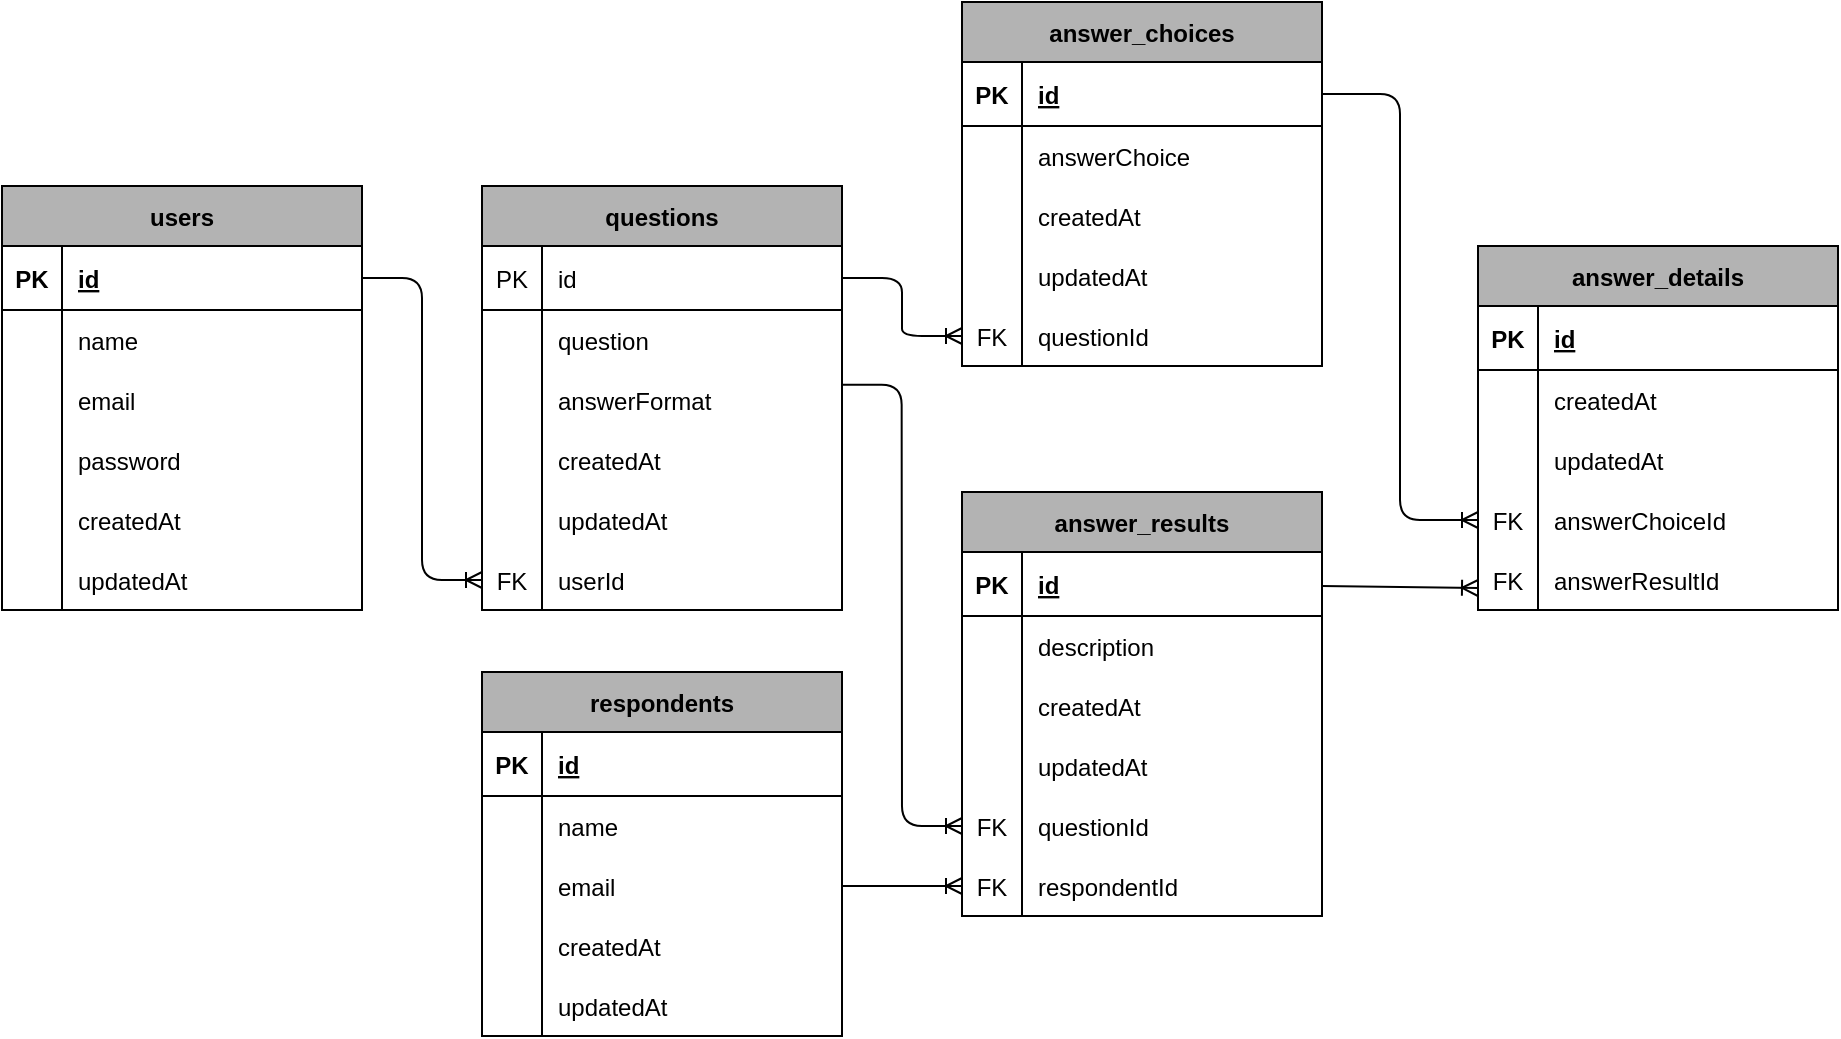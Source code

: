 <mxfile>
    <diagram id="L7kyHIwsz77iMIkanaxT" name="ページ1">
        <mxGraphModel dx="465" dy="589" grid="0" gridSize="10" guides="1" tooltips="1" connect="1" arrows="1" fold="1" page="1" pageScale="1" pageWidth="1169" pageHeight="827" background="#FFFFFF" math="0" shadow="0">
            <root>
                <mxCell id="0"/>
                <mxCell id="1" parent="0"/>
                <mxCell id="288" value="questions" style="shape=table;startSize=30;container=1;collapsible=1;childLayout=tableLayout;fixedRows=1;rowLines=0;fontStyle=1;align=center;resizeLast=1;strokeWidth=1;fontFamily=Helvetica;fontSize=12;fillColor=#B3B3B3;fontColor=#000000;strokeColor=#000000;" parent="1" vertex="1">
                    <mxGeometry x="358" y="234" width="180" height="212" as="geometry"/>
                </mxCell>
                <mxCell id="289" value="" style="shape=tableRow;horizontal=0;startSize=0;swimlaneHead=0;swimlaneBody=0;collapsible=0;dropTarget=0;points=[[0,0.5],[1,0.5]];portConstraint=eastwest;top=0;left=0;right=0;bottom=1;strokeWidth=1;fontFamily=Helvetica;fontSize=12;fillColor=none;fontColor=#000000;strokeColor=#000000;" parent="288" vertex="1">
                    <mxGeometry y="30" width="180" height="32" as="geometry"/>
                </mxCell>
                <mxCell id="290" value="PK" style="shape=partialRectangle;connectable=0;fillColor=none;top=0;left=0;bottom=0;right=0;fontStyle=0;overflow=hidden;strokeColor=#000000;strokeWidth=1;fontFamily=Helvetica;fontSize=12;fontColor=#000000;startSize=30;" parent="289" vertex="1">
                    <mxGeometry width="30" height="32" as="geometry">
                        <mxRectangle width="30" height="32" as="alternateBounds"/>
                    </mxGeometry>
                </mxCell>
                <mxCell id="291" value="id" style="shape=partialRectangle;connectable=0;fillColor=none;top=0;left=0;bottom=0;right=0;align=left;spacingLeft=6;fontStyle=0;overflow=hidden;strokeColor=#000000;strokeWidth=1;fontFamily=Helvetica;fontSize=12;fontColor=#000000;startSize=30;" parent="289" vertex="1">
                    <mxGeometry x="30" width="150" height="32" as="geometry">
                        <mxRectangle width="150" height="32" as="alternateBounds"/>
                    </mxGeometry>
                </mxCell>
                <mxCell id="292" style="shape=tableRow;horizontal=0;startSize=0;swimlaneHead=0;swimlaneBody=0;fillColor=none;collapsible=0;dropTarget=0;points=[[0,0.5],[1,0.5]];portConstraint=eastwest;top=0;left=0;right=0;bottom=0;strokeColor=#000000;strokeWidth=1;fontFamily=Helvetica;fontSize=12;fontColor=#000000;" parent="288" vertex="1">
                    <mxGeometry y="62" width="180" height="30" as="geometry"/>
                </mxCell>
                <mxCell id="293" value="" style="shape=partialRectangle;connectable=0;fillColor=none;top=0;left=0;bottom=0;right=0;editable=1;overflow=hidden;strokeColor=#000000;strokeWidth=1;fontFamily=Helvetica;fontSize=12;fontColor=#000000;startSize=30;" parent="292" vertex="1">
                    <mxGeometry width="30" height="30" as="geometry">
                        <mxRectangle width="30" height="30" as="alternateBounds"/>
                    </mxGeometry>
                </mxCell>
                <mxCell id="294" value="question" style="shape=partialRectangle;connectable=0;fillColor=none;top=0;left=0;bottom=0;right=0;align=left;spacingLeft=6;overflow=hidden;strokeColor=#000000;strokeWidth=1;fontFamily=Helvetica;fontSize=12;fontColor=#000000;startSize=30;" parent="292" vertex="1">
                    <mxGeometry x="30" width="150" height="30" as="geometry">
                        <mxRectangle width="150" height="30" as="alternateBounds"/>
                    </mxGeometry>
                </mxCell>
                <mxCell id="D4wAL-IhOfxGZwJQWdaE-456" style="shape=tableRow;horizontal=0;startSize=0;swimlaneHead=0;swimlaneBody=0;fillColor=none;collapsible=0;dropTarget=0;points=[[0,0.5],[1,0.5]];portConstraint=eastwest;top=0;left=0;right=0;bottom=0;strokeColor=#000000;strokeWidth=1;fontFamily=Helvetica;fontSize=12;fontColor=#000000;" parent="288" vertex="1">
                    <mxGeometry y="92" width="180" height="30" as="geometry"/>
                </mxCell>
                <mxCell id="D4wAL-IhOfxGZwJQWdaE-457" style="shape=partialRectangle;connectable=0;fillColor=none;top=0;left=0;bottom=0;right=0;editable=1;overflow=hidden;strokeColor=#000000;strokeWidth=1;fontFamily=Helvetica;fontSize=12;fontColor=#000000;startSize=30;" parent="D4wAL-IhOfxGZwJQWdaE-456" vertex="1">
                    <mxGeometry width="30" height="30" as="geometry">
                        <mxRectangle width="30" height="30" as="alternateBounds"/>
                    </mxGeometry>
                </mxCell>
                <mxCell id="D4wAL-IhOfxGZwJQWdaE-458" value="answerFormat" style="shape=partialRectangle;connectable=0;fillColor=none;top=0;left=0;bottom=0;right=0;align=left;spacingLeft=6;overflow=hidden;strokeColor=#000000;strokeWidth=1;fontFamily=Helvetica;fontSize=12;fontColor=#000000;startSize=30;" parent="D4wAL-IhOfxGZwJQWdaE-456" vertex="1">
                    <mxGeometry x="30" width="150" height="30" as="geometry">
                        <mxRectangle width="150" height="30" as="alternateBounds"/>
                    </mxGeometry>
                </mxCell>
                <mxCell id="D4wAL-IhOfxGZwJQWdaE-459" style="shape=tableRow;horizontal=0;startSize=0;swimlaneHead=0;swimlaneBody=0;fillColor=none;collapsible=0;dropTarget=0;points=[[0,0.5],[1,0.5]];portConstraint=eastwest;top=0;left=0;right=0;bottom=0;strokeColor=#000000;strokeWidth=1;fontFamily=Helvetica;fontSize=12;fontColor=#000000;" parent="288" vertex="1">
                    <mxGeometry y="122" width="180" height="30" as="geometry"/>
                </mxCell>
                <mxCell id="D4wAL-IhOfxGZwJQWdaE-460" style="shape=partialRectangle;connectable=0;fillColor=none;top=0;left=0;bottom=0;right=0;editable=1;overflow=hidden;strokeColor=#000000;strokeWidth=1;fontFamily=Helvetica;fontSize=12;fontColor=#000000;startSize=30;" parent="D4wAL-IhOfxGZwJQWdaE-459" vertex="1">
                    <mxGeometry width="30" height="30" as="geometry">
                        <mxRectangle width="30" height="30" as="alternateBounds"/>
                    </mxGeometry>
                </mxCell>
                <mxCell id="D4wAL-IhOfxGZwJQWdaE-461" value="createdAt" style="shape=partialRectangle;connectable=0;fillColor=none;top=0;left=0;bottom=0;right=0;align=left;spacingLeft=6;overflow=hidden;strokeColor=#000000;strokeWidth=1;fontFamily=Helvetica;fontSize=12;fontColor=#000000;startSize=30;" parent="D4wAL-IhOfxGZwJQWdaE-459" vertex="1">
                    <mxGeometry x="30" width="150" height="30" as="geometry">
                        <mxRectangle width="150" height="30" as="alternateBounds"/>
                    </mxGeometry>
                </mxCell>
                <mxCell id="366" style="shape=tableRow;horizontal=0;startSize=0;swimlaneHead=0;swimlaneBody=0;fillColor=none;collapsible=0;dropTarget=0;points=[[0,0.5],[1,0.5]];portConstraint=eastwest;top=0;left=0;right=0;bottom=0;strokeColor=#000000;strokeWidth=1;fontFamily=Helvetica;fontSize=12;fontColor=#000000;" parent="288" vertex="1">
                    <mxGeometry y="152" width="180" height="30" as="geometry"/>
                </mxCell>
                <mxCell id="367" style="shape=partialRectangle;connectable=0;fillColor=none;top=0;left=0;bottom=0;right=0;editable=1;overflow=hidden;strokeColor=#000000;strokeWidth=1;fontFamily=Helvetica;fontSize=12;fontColor=#000000;startSize=30;" parent="366" vertex="1">
                    <mxGeometry width="30" height="30" as="geometry">
                        <mxRectangle width="30" height="30" as="alternateBounds"/>
                    </mxGeometry>
                </mxCell>
                <mxCell id="368" value="updatedAt" style="shape=partialRectangle;connectable=0;fillColor=none;top=0;left=0;bottom=0;right=0;align=left;spacingLeft=6;overflow=hidden;strokeColor=#000000;strokeWidth=1;fontFamily=Helvetica;fontSize=12;fontColor=#000000;startSize=30;" parent="366" vertex="1">
                    <mxGeometry x="30" width="150" height="30" as="geometry">
                        <mxRectangle width="150" height="30" as="alternateBounds"/>
                    </mxGeometry>
                </mxCell>
                <mxCell id="369" style="shape=tableRow;horizontal=0;startSize=0;swimlaneHead=0;swimlaneBody=0;fillColor=none;collapsible=0;dropTarget=0;points=[[0,0.5],[1,0.5]];portConstraint=eastwest;top=0;left=0;right=0;bottom=0;strokeColor=#000000;strokeWidth=1;fontFamily=Helvetica;fontSize=12;fontColor=#000000;" parent="288" vertex="1">
                    <mxGeometry y="182" width="180" height="30" as="geometry"/>
                </mxCell>
                <mxCell id="370" value="FK" style="shape=partialRectangle;connectable=0;fillColor=none;top=0;left=0;bottom=0;right=0;editable=1;overflow=hidden;strokeColor=#000000;strokeWidth=1;fontFamily=Helvetica;fontSize=12;fontColor=#000000;startSize=30;" parent="369" vertex="1">
                    <mxGeometry width="30" height="30" as="geometry">
                        <mxRectangle width="30" height="30" as="alternateBounds"/>
                    </mxGeometry>
                </mxCell>
                <mxCell id="371" value="userId" style="shape=partialRectangle;connectable=0;fillColor=none;top=0;left=0;bottom=0;right=0;align=left;spacingLeft=6;overflow=hidden;strokeColor=#000000;strokeWidth=1;fontFamily=Helvetica;fontSize=12;fontColor=#000000;startSize=30;" parent="369" vertex="1">
                    <mxGeometry x="30" width="150" height="30" as="geometry">
                        <mxRectangle width="150" height="30" as="alternateBounds"/>
                    </mxGeometry>
                </mxCell>
                <mxCell id="D4wAL-IhOfxGZwJQWdaE-428" value="answer_results" style="shape=table;startSize=30;container=1;collapsible=1;childLayout=tableLayout;fixedRows=1;rowLines=0;fontStyle=1;align=center;resizeLast=1;strokeWidth=1;fontFamily=Helvetica;fontSize=12;fillColor=#B3B3B3;fontColor=#000000;strokeColor=#000000;" parent="1" vertex="1">
                    <mxGeometry x="598" y="387" width="180" height="212" as="geometry"/>
                </mxCell>
                <mxCell id="D4wAL-IhOfxGZwJQWdaE-429" value="" style="shape=tableRow;horizontal=0;startSize=0;swimlaneHead=0;swimlaneBody=0;collapsible=0;dropTarget=0;points=[[0,0.5],[1,0.5]];portConstraint=eastwest;top=0;left=0;right=0;bottom=1;strokeWidth=1;fontFamily=Helvetica;fontSize=12;fillColor=none;fontColor=#000000;strokeColor=#000000;" parent="D4wAL-IhOfxGZwJQWdaE-428" vertex="1">
                    <mxGeometry y="30" width="180" height="32" as="geometry"/>
                </mxCell>
                <mxCell id="D4wAL-IhOfxGZwJQWdaE-430" value="PK" style="shape=partialRectangle;connectable=0;fillColor=none;top=0;left=0;bottom=0;right=0;fontStyle=1;overflow=hidden;strokeColor=#000000;strokeWidth=1;fontFamily=Helvetica;fontSize=12;fontColor=#000000;startSize=30;" parent="D4wAL-IhOfxGZwJQWdaE-429" vertex="1">
                    <mxGeometry width="30" height="32" as="geometry">
                        <mxRectangle width="30" height="32" as="alternateBounds"/>
                    </mxGeometry>
                </mxCell>
                <mxCell id="D4wAL-IhOfxGZwJQWdaE-431" value="id" style="shape=partialRectangle;connectable=0;fillColor=none;top=0;left=0;bottom=0;right=0;align=left;spacingLeft=6;fontStyle=5;overflow=hidden;strokeColor=#000000;strokeWidth=1;fontFamily=Helvetica;fontSize=12;fontColor=#000000;startSize=30;" parent="D4wAL-IhOfxGZwJQWdaE-429" vertex="1">
                    <mxGeometry x="30" width="150" height="32" as="geometry">
                        <mxRectangle width="150" height="32" as="alternateBounds"/>
                    </mxGeometry>
                </mxCell>
                <mxCell id="D4wAL-IhOfxGZwJQWdaE-441" style="shape=tableRow;horizontal=0;startSize=0;swimlaneHead=0;swimlaneBody=0;fillColor=none;collapsible=0;dropTarget=0;points=[[0,0.5],[1,0.5]];portConstraint=eastwest;top=0;left=0;right=0;bottom=0;strokeColor=#000000;strokeWidth=1;fontFamily=Helvetica;fontSize=12;fontColor=#000000;" parent="D4wAL-IhOfxGZwJQWdaE-428" vertex="1">
                    <mxGeometry y="62" width="180" height="30" as="geometry"/>
                </mxCell>
                <mxCell id="D4wAL-IhOfxGZwJQWdaE-442" style="shape=partialRectangle;connectable=0;fillColor=none;top=0;left=0;bottom=0;right=0;editable=1;overflow=hidden;strokeColor=#000000;strokeWidth=1;fontFamily=Helvetica;fontSize=12;fontColor=#000000;startSize=30;" parent="D4wAL-IhOfxGZwJQWdaE-441" vertex="1">
                    <mxGeometry width="30" height="30" as="geometry">
                        <mxRectangle width="30" height="30" as="alternateBounds"/>
                    </mxGeometry>
                </mxCell>
                <mxCell id="D4wAL-IhOfxGZwJQWdaE-443" value="description" style="shape=partialRectangle;connectable=0;fillColor=none;top=0;left=0;bottom=0;right=0;align=left;spacingLeft=6;overflow=hidden;strokeColor=#000000;strokeWidth=1;fontFamily=Helvetica;fontSize=12;fontColor=#000000;startSize=30;" parent="D4wAL-IhOfxGZwJQWdaE-441" vertex="1">
                    <mxGeometry x="30" width="150" height="30" as="geometry">
                        <mxRectangle width="150" height="30" as="alternateBounds"/>
                    </mxGeometry>
                </mxCell>
                <mxCell id="D4wAL-IhOfxGZwJQWdaE-435" style="shape=tableRow;horizontal=0;startSize=0;swimlaneHead=0;swimlaneBody=0;fillColor=none;collapsible=0;dropTarget=0;points=[[0,0.5],[1,0.5]];portConstraint=eastwest;top=0;left=0;right=0;bottom=0;strokeColor=#000000;strokeWidth=1;fontFamily=Helvetica;fontSize=12;fontColor=#000000;" parent="D4wAL-IhOfxGZwJQWdaE-428" vertex="1">
                    <mxGeometry y="92" width="180" height="30" as="geometry"/>
                </mxCell>
                <mxCell id="D4wAL-IhOfxGZwJQWdaE-436" style="shape=partialRectangle;connectable=0;fillColor=none;top=0;left=0;bottom=0;right=0;editable=1;overflow=hidden;strokeColor=#000000;strokeWidth=1;fontFamily=Helvetica;fontSize=12;fontColor=#000000;startSize=30;" parent="D4wAL-IhOfxGZwJQWdaE-435" vertex="1">
                    <mxGeometry width="30" height="30" as="geometry">
                        <mxRectangle width="30" height="30" as="alternateBounds"/>
                    </mxGeometry>
                </mxCell>
                <mxCell id="D4wAL-IhOfxGZwJQWdaE-437" value="createdAt" style="shape=partialRectangle;connectable=0;fillColor=none;top=0;left=0;bottom=0;right=0;align=left;spacingLeft=6;overflow=hidden;strokeColor=#000000;strokeWidth=1;fontFamily=Helvetica;fontSize=12;fontColor=#000000;startSize=30;" parent="D4wAL-IhOfxGZwJQWdaE-435" vertex="1">
                    <mxGeometry x="30" width="150" height="30" as="geometry">
                        <mxRectangle width="150" height="30" as="alternateBounds"/>
                    </mxGeometry>
                </mxCell>
                <mxCell id="D4wAL-IhOfxGZwJQWdaE-438" style="shape=tableRow;horizontal=0;startSize=0;swimlaneHead=0;swimlaneBody=0;fillColor=none;collapsible=0;dropTarget=0;points=[[0,0.5],[1,0.5]];portConstraint=eastwest;top=0;left=0;right=0;bottom=0;strokeColor=#000000;strokeWidth=1;fontFamily=Helvetica;fontSize=12;fontColor=#000000;" parent="D4wAL-IhOfxGZwJQWdaE-428" vertex="1">
                    <mxGeometry y="122" width="180" height="30" as="geometry"/>
                </mxCell>
                <mxCell id="D4wAL-IhOfxGZwJQWdaE-439" style="shape=partialRectangle;connectable=0;fillColor=none;top=0;left=0;bottom=0;right=0;editable=1;overflow=hidden;strokeColor=#000000;strokeWidth=1;fontFamily=Helvetica;fontSize=12;fontColor=#000000;startSize=30;" parent="D4wAL-IhOfxGZwJQWdaE-438" vertex="1">
                    <mxGeometry width="30" height="30" as="geometry">
                        <mxRectangle width="30" height="30" as="alternateBounds"/>
                    </mxGeometry>
                </mxCell>
                <mxCell id="D4wAL-IhOfxGZwJQWdaE-440" value="updatedAt" style="shape=partialRectangle;connectable=0;fillColor=none;top=0;left=0;bottom=0;right=0;align=left;spacingLeft=6;overflow=hidden;strokeColor=#000000;strokeWidth=1;fontFamily=Helvetica;fontSize=12;fontColor=#000000;startSize=30;" parent="D4wAL-IhOfxGZwJQWdaE-438" vertex="1">
                    <mxGeometry x="30" width="150" height="30" as="geometry">
                        <mxRectangle width="150" height="30" as="alternateBounds"/>
                    </mxGeometry>
                </mxCell>
                <mxCell id="D4wAL-IhOfxGZwJQWdaE-566" style="shape=tableRow;horizontal=0;startSize=0;swimlaneHead=0;swimlaneBody=0;fillColor=none;collapsible=0;dropTarget=0;points=[[0,0.5],[1,0.5]];portConstraint=eastwest;top=0;left=0;right=0;bottom=0;strokeColor=#000000;strokeWidth=1;fontFamily=Helvetica;fontSize=12;fontColor=#000000;" parent="D4wAL-IhOfxGZwJQWdaE-428" vertex="1">
                    <mxGeometry y="152" width="180" height="30" as="geometry"/>
                </mxCell>
                <mxCell id="D4wAL-IhOfxGZwJQWdaE-567" value="FK" style="shape=partialRectangle;connectable=0;fillColor=none;top=0;left=0;bottom=0;right=0;editable=1;overflow=hidden;strokeColor=#000000;strokeWidth=1;fontFamily=Helvetica;fontSize=12;fontColor=#000000;startSize=30;" parent="D4wAL-IhOfxGZwJQWdaE-566" vertex="1">
                    <mxGeometry width="30" height="30" as="geometry">
                        <mxRectangle width="30" height="30" as="alternateBounds"/>
                    </mxGeometry>
                </mxCell>
                <mxCell id="D4wAL-IhOfxGZwJQWdaE-568" value="questionId" style="shape=partialRectangle;connectable=0;fillColor=none;top=0;left=0;bottom=0;right=0;align=left;spacingLeft=6;overflow=hidden;strokeColor=#000000;strokeWidth=1;fontFamily=Helvetica;fontSize=12;fontColor=#000000;startSize=30;" parent="D4wAL-IhOfxGZwJQWdaE-566" vertex="1">
                    <mxGeometry x="30" width="150" height="30" as="geometry">
                        <mxRectangle width="150" height="30" as="alternateBounds"/>
                    </mxGeometry>
                </mxCell>
                <mxCell id="D4wAL-IhOfxGZwJQWdaE-563" style="shape=tableRow;horizontal=0;startSize=0;swimlaneHead=0;swimlaneBody=0;fillColor=none;collapsible=0;dropTarget=0;points=[[0,0.5],[1,0.5]];portConstraint=eastwest;top=0;left=0;right=0;bottom=0;strokeColor=#000000;strokeWidth=1;fontFamily=Helvetica;fontSize=12;fontColor=#000000;" parent="D4wAL-IhOfxGZwJQWdaE-428" vertex="1">
                    <mxGeometry y="182" width="180" height="30" as="geometry"/>
                </mxCell>
                <mxCell id="D4wAL-IhOfxGZwJQWdaE-564" value="FK" style="shape=partialRectangle;connectable=0;fillColor=none;top=0;left=0;bottom=0;right=0;editable=1;overflow=hidden;strokeColor=#000000;strokeWidth=1;fontFamily=Helvetica;fontSize=12;fontColor=#000000;startSize=30;" parent="D4wAL-IhOfxGZwJQWdaE-563" vertex="1">
                    <mxGeometry width="30" height="30" as="geometry">
                        <mxRectangle width="30" height="30" as="alternateBounds"/>
                    </mxGeometry>
                </mxCell>
                <mxCell id="D4wAL-IhOfxGZwJQWdaE-565" value="respondentId" style="shape=partialRectangle;connectable=0;fillColor=none;top=0;left=0;bottom=0;right=0;align=left;spacingLeft=6;overflow=hidden;strokeColor=#000000;strokeWidth=1;fontFamily=Helvetica;fontSize=12;fontColor=#000000;startSize=30;" parent="D4wAL-IhOfxGZwJQWdaE-563" vertex="1">
                    <mxGeometry x="30" width="150" height="30" as="geometry">
                        <mxRectangle width="150" height="30" as="alternateBounds"/>
                    </mxGeometry>
                </mxCell>
                <mxCell id="D4wAL-IhOfxGZwJQWdaE-462" value="respondents" style="shape=table;startSize=30;container=1;collapsible=1;childLayout=tableLayout;fixedRows=1;rowLines=0;fontStyle=1;align=center;resizeLast=1;strokeWidth=1;fontFamily=Helvetica;fontSize=12;fillColor=#B3B3B3;fontColor=#000000;strokeColor=#000000;" parent="1" vertex="1">
                    <mxGeometry x="358" y="477" width="180" height="182" as="geometry"/>
                </mxCell>
                <mxCell id="D4wAL-IhOfxGZwJQWdaE-463" value="" style="shape=tableRow;horizontal=0;startSize=0;swimlaneHead=0;swimlaneBody=0;collapsible=0;dropTarget=0;points=[[0,0.5],[1,0.5]];portConstraint=eastwest;top=0;left=0;right=0;bottom=1;strokeWidth=1;fontFamily=Helvetica;fontSize=12;fillColor=none;fontColor=#000000;strokeColor=#000000;" parent="D4wAL-IhOfxGZwJQWdaE-462" vertex="1">
                    <mxGeometry y="30" width="180" height="32" as="geometry"/>
                </mxCell>
                <mxCell id="D4wAL-IhOfxGZwJQWdaE-464" value="PK" style="shape=partialRectangle;connectable=0;fillColor=none;top=0;left=0;bottom=0;right=0;fontStyle=1;overflow=hidden;strokeColor=#000000;strokeWidth=1;fontFamily=Helvetica;fontSize=12;fontColor=#000000;startSize=30;" parent="D4wAL-IhOfxGZwJQWdaE-463" vertex="1">
                    <mxGeometry width="30" height="32" as="geometry">
                        <mxRectangle width="30" height="32" as="alternateBounds"/>
                    </mxGeometry>
                </mxCell>
                <mxCell id="D4wAL-IhOfxGZwJQWdaE-465" value="id" style="shape=partialRectangle;connectable=0;fillColor=none;top=0;left=0;bottom=0;right=0;align=left;spacingLeft=6;fontStyle=5;overflow=hidden;strokeColor=#000000;strokeWidth=1;fontFamily=Helvetica;fontSize=12;fontColor=#000000;startSize=30;" parent="D4wAL-IhOfxGZwJQWdaE-463" vertex="1">
                    <mxGeometry x="30" width="150" height="32" as="geometry">
                        <mxRectangle width="150" height="32" as="alternateBounds"/>
                    </mxGeometry>
                </mxCell>
                <mxCell id="D4wAL-IhOfxGZwJQWdaE-466" style="shape=tableRow;horizontal=0;startSize=0;swimlaneHead=0;swimlaneBody=0;fillColor=none;collapsible=0;dropTarget=0;points=[[0,0.5],[1,0.5]];portConstraint=eastwest;top=0;left=0;right=0;bottom=0;strokeColor=#000000;strokeWidth=1;fontFamily=Helvetica;fontSize=12;fontColor=#000000;" parent="D4wAL-IhOfxGZwJQWdaE-462" vertex="1">
                    <mxGeometry y="62" width="180" height="30" as="geometry"/>
                </mxCell>
                <mxCell id="D4wAL-IhOfxGZwJQWdaE-467" value="" style="shape=partialRectangle;connectable=0;fillColor=none;top=0;left=0;bottom=0;right=0;editable=1;overflow=hidden;strokeColor=#000000;strokeWidth=1;fontFamily=Helvetica;fontSize=12;fontColor=#000000;startSize=30;" parent="D4wAL-IhOfxGZwJQWdaE-466" vertex="1">
                    <mxGeometry width="30" height="30" as="geometry">
                        <mxRectangle width="30" height="30" as="alternateBounds"/>
                    </mxGeometry>
                </mxCell>
                <mxCell id="D4wAL-IhOfxGZwJQWdaE-468" value="name" style="shape=partialRectangle;connectable=0;fillColor=none;top=0;left=0;bottom=0;right=0;align=left;spacingLeft=6;overflow=hidden;strokeColor=#000000;strokeWidth=1;fontFamily=Helvetica;fontSize=12;fontColor=#000000;startSize=30;" parent="D4wAL-IhOfxGZwJQWdaE-466" vertex="1">
                    <mxGeometry x="30" width="150" height="30" as="geometry">
                        <mxRectangle width="150" height="30" as="alternateBounds"/>
                    </mxGeometry>
                </mxCell>
                <mxCell id="D4wAL-IhOfxGZwJQWdaE-469" style="shape=tableRow;horizontal=0;startSize=0;swimlaneHead=0;swimlaneBody=0;fillColor=none;collapsible=0;dropTarget=0;points=[[0,0.5],[1,0.5]];portConstraint=eastwest;top=0;left=0;right=0;bottom=0;strokeColor=#000000;strokeWidth=1;fontFamily=Helvetica;fontSize=12;fontColor=#000000;" parent="D4wAL-IhOfxGZwJQWdaE-462" vertex="1">
                    <mxGeometry y="92" width="180" height="30" as="geometry"/>
                </mxCell>
                <mxCell id="D4wAL-IhOfxGZwJQWdaE-470" style="shape=partialRectangle;connectable=0;fillColor=none;top=0;left=0;bottom=0;right=0;editable=1;overflow=hidden;strokeColor=#000000;strokeWidth=1;fontFamily=Helvetica;fontSize=12;fontColor=#000000;startSize=30;" parent="D4wAL-IhOfxGZwJQWdaE-469" vertex="1">
                    <mxGeometry width="30" height="30" as="geometry">
                        <mxRectangle width="30" height="30" as="alternateBounds"/>
                    </mxGeometry>
                </mxCell>
                <mxCell id="D4wAL-IhOfxGZwJQWdaE-471" value="email" style="shape=partialRectangle;connectable=0;fillColor=none;top=0;left=0;bottom=0;right=0;align=left;spacingLeft=6;overflow=hidden;strokeColor=#000000;strokeWidth=1;fontFamily=Helvetica;fontSize=12;fontColor=#000000;startSize=30;" parent="D4wAL-IhOfxGZwJQWdaE-469" vertex="1">
                    <mxGeometry x="30" width="150" height="30" as="geometry">
                        <mxRectangle width="150" height="30" as="alternateBounds"/>
                    </mxGeometry>
                </mxCell>
                <mxCell id="D4wAL-IhOfxGZwJQWdaE-472" style="shape=tableRow;horizontal=0;startSize=0;swimlaneHead=0;swimlaneBody=0;fillColor=none;collapsible=0;dropTarget=0;points=[[0,0.5],[1,0.5]];portConstraint=eastwest;top=0;left=0;right=0;bottom=0;strokeColor=#000000;strokeWidth=1;fontFamily=Helvetica;fontSize=12;fontColor=#000000;" parent="D4wAL-IhOfxGZwJQWdaE-462" vertex="1">
                    <mxGeometry y="122" width="180" height="30" as="geometry"/>
                </mxCell>
                <mxCell id="D4wAL-IhOfxGZwJQWdaE-473" style="shape=partialRectangle;connectable=0;fillColor=none;top=0;left=0;bottom=0;right=0;editable=1;overflow=hidden;strokeColor=#000000;strokeWidth=1;fontFamily=Helvetica;fontSize=12;fontColor=#000000;startSize=30;" parent="D4wAL-IhOfxGZwJQWdaE-472" vertex="1">
                    <mxGeometry width="30" height="30" as="geometry">
                        <mxRectangle width="30" height="30" as="alternateBounds"/>
                    </mxGeometry>
                </mxCell>
                <mxCell id="D4wAL-IhOfxGZwJQWdaE-474" value="createdAt" style="shape=partialRectangle;connectable=0;fillColor=none;top=0;left=0;bottom=0;right=0;align=left;spacingLeft=6;overflow=hidden;strokeColor=#000000;strokeWidth=1;fontFamily=Helvetica;fontSize=12;fontColor=#000000;startSize=30;" parent="D4wAL-IhOfxGZwJQWdaE-472" vertex="1">
                    <mxGeometry x="30" width="150" height="30" as="geometry">
                        <mxRectangle width="150" height="30" as="alternateBounds"/>
                    </mxGeometry>
                </mxCell>
                <mxCell id="D4wAL-IhOfxGZwJQWdaE-475" style="shape=tableRow;horizontal=0;startSize=0;swimlaneHead=0;swimlaneBody=0;fillColor=none;collapsible=0;dropTarget=0;points=[[0,0.5],[1,0.5]];portConstraint=eastwest;top=0;left=0;right=0;bottom=0;strokeColor=#000000;strokeWidth=1;fontFamily=Helvetica;fontSize=12;fontColor=#000000;" parent="D4wAL-IhOfxGZwJQWdaE-462" vertex="1">
                    <mxGeometry y="152" width="180" height="30" as="geometry"/>
                </mxCell>
                <mxCell id="D4wAL-IhOfxGZwJQWdaE-476" style="shape=partialRectangle;connectable=0;fillColor=none;top=0;left=0;bottom=0;right=0;editable=1;overflow=hidden;strokeColor=#000000;strokeWidth=1;fontFamily=Helvetica;fontSize=12;fontColor=#000000;startSize=30;" parent="D4wAL-IhOfxGZwJQWdaE-475" vertex="1">
                    <mxGeometry width="30" height="30" as="geometry">
                        <mxRectangle width="30" height="30" as="alternateBounds"/>
                    </mxGeometry>
                </mxCell>
                <mxCell id="D4wAL-IhOfxGZwJQWdaE-477" value="updatedAt" style="shape=partialRectangle;connectable=0;fillColor=none;top=0;left=0;bottom=0;right=0;align=left;spacingLeft=6;overflow=hidden;strokeColor=#000000;strokeWidth=1;fontFamily=Helvetica;fontSize=12;fontColor=#000000;startSize=30;" parent="D4wAL-IhOfxGZwJQWdaE-475" vertex="1">
                    <mxGeometry x="30" width="150" height="30" as="geometry">
                        <mxRectangle width="150" height="30" as="alternateBounds"/>
                    </mxGeometry>
                </mxCell>
                <mxCell id="D4wAL-IhOfxGZwJQWdaE-487" value="users" style="shape=table;startSize=30;container=1;collapsible=1;childLayout=tableLayout;fixedRows=1;rowLines=0;fontStyle=1;align=center;resizeLast=1;strokeWidth=1;fontFamily=Helvetica;fontSize=12;fillColor=#B3B3B3;fontColor=#000000;strokeColor=#000000;" parent="1" vertex="1">
                    <mxGeometry x="118" y="234" width="180" height="212" as="geometry"/>
                </mxCell>
                <mxCell id="D4wAL-IhOfxGZwJQWdaE-488" value="" style="shape=tableRow;horizontal=0;startSize=0;swimlaneHead=0;swimlaneBody=0;collapsible=0;dropTarget=0;points=[[0,0.5],[1,0.5]];portConstraint=eastwest;top=0;left=0;right=0;bottom=1;strokeWidth=1;fontFamily=Helvetica;fontSize=12;fillColor=none;fontColor=#000000;strokeColor=#000000;" parent="D4wAL-IhOfxGZwJQWdaE-487" vertex="1">
                    <mxGeometry y="30" width="180" height="32" as="geometry"/>
                </mxCell>
                <mxCell id="D4wAL-IhOfxGZwJQWdaE-489" value="PK" style="shape=partialRectangle;connectable=0;fillColor=none;top=0;left=0;bottom=0;right=0;fontStyle=1;overflow=hidden;strokeColor=#000000;strokeWidth=1;fontFamily=Helvetica;fontSize=12;fontColor=#000000;startSize=30;" parent="D4wAL-IhOfxGZwJQWdaE-488" vertex="1">
                    <mxGeometry width="30" height="32" as="geometry">
                        <mxRectangle width="30" height="32" as="alternateBounds"/>
                    </mxGeometry>
                </mxCell>
                <mxCell id="D4wAL-IhOfxGZwJQWdaE-490" value="id" style="shape=partialRectangle;connectable=0;fillColor=none;top=0;left=0;bottom=0;right=0;align=left;spacingLeft=6;fontStyle=5;overflow=hidden;strokeColor=#000000;strokeWidth=1;fontFamily=Helvetica;fontSize=12;fontColor=#000000;startSize=30;" parent="D4wAL-IhOfxGZwJQWdaE-488" vertex="1">
                    <mxGeometry x="30" width="150" height="32" as="geometry">
                        <mxRectangle width="150" height="32" as="alternateBounds"/>
                    </mxGeometry>
                </mxCell>
                <mxCell id="D4wAL-IhOfxGZwJQWdaE-491" style="shape=tableRow;horizontal=0;startSize=0;swimlaneHead=0;swimlaneBody=0;fillColor=none;collapsible=0;dropTarget=0;points=[[0,0.5],[1,0.5]];portConstraint=eastwest;top=0;left=0;right=0;bottom=0;strokeColor=#000000;strokeWidth=1;fontFamily=Helvetica;fontSize=12;fontColor=#000000;" parent="D4wAL-IhOfxGZwJQWdaE-487" vertex="1">
                    <mxGeometry y="62" width="180" height="30" as="geometry"/>
                </mxCell>
                <mxCell id="D4wAL-IhOfxGZwJQWdaE-492" value="" style="shape=partialRectangle;connectable=0;fillColor=none;top=0;left=0;bottom=0;right=0;editable=1;overflow=hidden;strokeColor=#000000;strokeWidth=1;fontFamily=Helvetica;fontSize=12;fontColor=#000000;startSize=30;" parent="D4wAL-IhOfxGZwJQWdaE-491" vertex="1">
                    <mxGeometry width="30" height="30" as="geometry">
                        <mxRectangle width="30" height="30" as="alternateBounds"/>
                    </mxGeometry>
                </mxCell>
                <mxCell id="D4wAL-IhOfxGZwJQWdaE-493" value="name" style="shape=partialRectangle;connectable=0;fillColor=none;top=0;left=0;bottom=0;right=0;align=left;spacingLeft=6;overflow=hidden;strokeColor=#000000;strokeWidth=1;fontFamily=Helvetica;fontSize=12;fontColor=#000000;startSize=30;" parent="D4wAL-IhOfxGZwJQWdaE-491" vertex="1">
                    <mxGeometry x="30" width="150" height="30" as="geometry">
                        <mxRectangle width="150" height="30" as="alternateBounds"/>
                    </mxGeometry>
                </mxCell>
                <mxCell id="D4wAL-IhOfxGZwJQWdaE-494" style="shape=tableRow;horizontal=0;startSize=0;swimlaneHead=0;swimlaneBody=0;fillColor=none;collapsible=0;dropTarget=0;points=[[0,0.5],[1,0.5]];portConstraint=eastwest;top=0;left=0;right=0;bottom=0;strokeColor=#000000;strokeWidth=1;fontFamily=Helvetica;fontSize=12;fontColor=#000000;" parent="D4wAL-IhOfxGZwJQWdaE-487" vertex="1">
                    <mxGeometry y="92" width="180" height="30" as="geometry"/>
                </mxCell>
                <mxCell id="D4wAL-IhOfxGZwJQWdaE-495" style="shape=partialRectangle;connectable=0;fillColor=none;top=0;left=0;bottom=0;right=0;editable=1;overflow=hidden;strokeColor=#000000;strokeWidth=1;fontFamily=Helvetica;fontSize=12;fontColor=#000000;startSize=30;" parent="D4wAL-IhOfxGZwJQWdaE-494" vertex="1">
                    <mxGeometry width="30" height="30" as="geometry">
                        <mxRectangle width="30" height="30" as="alternateBounds"/>
                    </mxGeometry>
                </mxCell>
                <mxCell id="D4wAL-IhOfxGZwJQWdaE-496" value="email" style="shape=partialRectangle;connectable=0;fillColor=none;top=0;left=0;bottom=0;right=0;align=left;spacingLeft=6;overflow=hidden;strokeColor=#000000;strokeWidth=1;fontFamily=Helvetica;fontSize=12;fontColor=#000000;startSize=30;" parent="D4wAL-IhOfxGZwJQWdaE-494" vertex="1">
                    <mxGeometry x="30" width="150" height="30" as="geometry">
                        <mxRectangle width="150" height="30" as="alternateBounds"/>
                    </mxGeometry>
                </mxCell>
                <mxCell id="D4wAL-IhOfxGZwJQWdaE-497" style="shape=tableRow;horizontal=0;startSize=0;swimlaneHead=0;swimlaneBody=0;fillColor=none;collapsible=0;dropTarget=0;points=[[0,0.5],[1,0.5]];portConstraint=eastwest;top=0;left=0;right=0;bottom=0;strokeColor=#000000;strokeWidth=1;fontFamily=Helvetica;fontSize=12;fontColor=#000000;" parent="D4wAL-IhOfxGZwJQWdaE-487" vertex="1">
                    <mxGeometry y="122" width="180" height="30" as="geometry"/>
                </mxCell>
                <mxCell id="D4wAL-IhOfxGZwJQWdaE-498" style="shape=partialRectangle;connectable=0;fillColor=none;top=0;left=0;bottom=0;right=0;editable=1;overflow=hidden;strokeColor=#000000;strokeWidth=1;fontFamily=Helvetica;fontSize=12;fontColor=#000000;startSize=30;" parent="D4wAL-IhOfxGZwJQWdaE-497" vertex="1">
                    <mxGeometry width="30" height="30" as="geometry">
                        <mxRectangle width="30" height="30" as="alternateBounds"/>
                    </mxGeometry>
                </mxCell>
                <mxCell id="D4wAL-IhOfxGZwJQWdaE-499" value="password" style="shape=partialRectangle;connectable=0;fillColor=none;top=0;left=0;bottom=0;right=0;align=left;spacingLeft=6;overflow=hidden;strokeColor=#000000;strokeWidth=1;fontFamily=Helvetica;fontSize=12;fontColor=#000000;startSize=30;" parent="D4wAL-IhOfxGZwJQWdaE-497" vertex="1">
                    <mxGeometry x="30" width="150" height="30" as="geometry">
                        <mxRectangle width="150" height="30" as="alternateBounds"/>
                    </mxGeometry>
                </mxCell>
                <mxCell id="D4wAL-IhOfxGZwJQWdaE-503" style="shape=tableRow;horizontal=0;startSize=0;swimlaneHead=0;swimlaneBody=0;fillColor=none;collapsible=0;dropTarget=0;points=[[0,0.5],[1,0.5]];portConstraint=eastwest;top=0;left=0;right=0;bottom=0;strokeColor=#000000;strokeWidth=1;fontFamily=Helvetica;fontSize=12;fontColor=#000000;" parent="D4wAL-IhOfxGZwJQWdaE-487" vertex="1">
                    <mxGeometry y="152" width="180" height="30" as="geometry"/>
                </mxCell>
                <mxCell id="D4wAL-IhOfxGZwJQWdaE-504" style="shape=partialRectangle;connectable=0;fillColor=none;top=0;left=0;bottom=0;right=0;editable=1;overflow=hidden;strokeColor=#000000;strokeWidth=1;fontFamily=Helvetica;fontSize=12;fontColor=#000000;startSize=30;" parent="D4wAL-IhOfxGZwJQWdaE-503" vertex="1">
                    <mxGeometry width="30" height="30" as="geometry">
                        <mxRectangle width="30" height="30" as="alternateBounds"/>
                    </mxGeometry>
                </mxCell>
                <mxCell id="D4wAL-IhOfxGZwJQWdaE-505" value="createdAt" style="shape=partialRectangle;connectable=0;fillColor=none;top=0;left=0;bottom=0;right=0;align=left;spacingLeft=6;overflow=hidden;strokeColor=#000000;strokeWidth=1;fontFamily=Helvetica;fontSize=12;fontColor=#000000;startSize=30;" parent="D4wAL-IhOfxGZwJQWdaE-503" vertex="1">
                    <mxGeometry x="30" width="150" height="30" as="geometry">
                        <mxRectangle width="150" height="30" as="alternateBounds"/>
                    </mxGeometry>
                </mxCell>
                <mxCell id="D4wAL-IhOfxGZwJQWdaE-506" style="shape=tableRow;horizontal=0;startSize=0;swimlaneHead=0;swimlaneBody=0;fillColor=none;collapsible=0;dropTarget=0;points=[[0,0.5],[1,0.5]];portConstraint=eastwest;top=0;left=0;right=0;bottom=0;strokeColor=#000000;strokeWidth=1;fontFamily=Helvetica;fontSize=12;fontColor=#000000;" parent="D4wAL-IhOfxGZwJQWdaE-487" vertex="1">
                    <mxGeometry y="182" width="180" height="30" as="geometry"/>
                </mxCell>
                <mxCell id="D4wAL-IhOfxGZwJQWdaE-507" style="shape=partialRectangle;connectable=0;fillColor=none;top=0;left=0;bottom=0;right=0;editable=1;overflow=hidden;strokeColor=#000000;strokeWidth=1;fontFamily=Helvetica;fontSize=12;fontColor=#000000;startSize=30;" parent="D4wAL-IhOfxGZwJQWdaE-506" vertex="1">
                    <mxGeometry width="30" height="30" as="geometry">
                        <mxRectangle width="30" height="30" as="alternateBounds"/>
                    </mxGeometry>
                </mxCell>
                <mxCell id="D4wAL-IhOfxGZwJQWdaE-508" value="updatedAt" style="shape=partialRectangle;connectable=0;fillColor=none;top=0;left=0;bottom=0;right=0;align=left;spacingLeft=6;overflow=hidden;strokeColor=#000000;strokeWidth=1;fontFamily=Helvetica;fontSize=12;fontColor=#000000;startSize=30;" parent="D4wAL-IhOfxGZwJQWdaE-506" vertex="1">
                    <mxGeometry x="30" width="150" height="30" as="geometry">
                        <mxRectangle width="150" height="30" as="alternateBounds"/>
                    </mxGeometry>
                </mxCell>
                <mxCell id="D4wAL-IhOfxGZwJQWdaE-509" value="answer_choices" style="shape=table;startSize=30;container=1;collapsible=1;childLayout=tableLayout;fixedRows=1;rowLines=0;fontStyle=1;align=center;resizeLast=1;strokeWidth=1;fontFamily=Helvetica;fontSize=12;fillColor=#B3B3B3;fontColor=#000000;strokeColor=#000000;" parent="1" vertex="1">
                    <mxGeometry x="598" y="142" width="180" height="182" as="geometry"/>
                </mxCell>
                <mxCell id="D4wAL-IhOfxGZwJQWdaE-510" value="" style="shape=tableRow;horizontal=0;startSize=0;swimlaneHead=0;swimlaneBody=0;collapsible=0;dropTarget=0;points=[[0,0.5],[1,0.5]];portConstraint=eastwest;top=0;left=0;right=0;bottom=1;strokeWidth=1;fontFamily=Helvetica;fontSize=12;fillColor=none;fontColor=#000000;strokeColor=#000000;" parent="D4wAL-IhOfxGZwJQWdaE-509" vertex="1">
                    <mxGeometry y="30" width="180" height="32" as="geometry"/>
                </mxCell>
                <mxCell id="D4wAL-IhOfxGZwJQWdaE-511" value="PK" style="shape=partialRectangle;connectable=0;fillColor=none;top=0;left=0;bottom=0;right=0;fontStyle=1;overflow=hidden;strokeColor=#000000;strokeWidth=1;fontFamily=Helvetica;fontSize=12;fontColor=#000000;startSize=30;" parent="D4wAL-IhOfxGZwJQWdaE-510" vertex="1">
                    <mxGeometry width="30" height="32" as="geometry">
                        <mxRectangle width="30" height="32" as="alternateBounds"/>
                    </mxGeometry>
                </mxCell>
                <mxCell id="D4wAL-IhOfxGZwJQWdaE-512" value="id" style="shape=partialRectangle;connectable=0;fillColor=none;top=0;left=0;bottom=0;right=0;align=left;spacingLeft=6;fontStyle=5;overflow=hidden;strokeColor=#000000;strokeWidth=1;fontFamily=Helvetica;fontSize=12;fontColor=#000000;startSize=30;" parent="D4wAL-IhOfxGZwJQWdaE-510" vertex="1">
                    <mxGeometry x="30" width="150" height="32" as="geometry">
                        <mxRectangle width="150" height="32" as="alternateBounds"/>
                    </mxGeometry>
                </mxCell>
                <mxCell id="D4wAL-IhOfxGZwJQWdaE-513" style="shape=tableRow;horizontal=0;startSize=0;swimlaneHead=0;swimlaneBody=0;fillColor=none;collapsible=0;dropTarget=0;points=[[0,0.5],[1,0.5]];portConstraint=eastwest;top=0;left=0;right=0;bottom=0;strokeColor=#000000;strokeWidth=1;fontFamily=Helvetica;fontSize=12;fontColor=#000000;" parent="D4wAL-IhOfxGZwJQWdaE-509" vertex="1">
                    <mxGeometry y="62" width="180" height="30" as="geometry"/>
                </mxCell>
                <mxCell id="D4wAL-IhOfxGZwJQWdaE-514" value="" style="shape=partialRectangle;connectable=0;fillColor=none;top=0;left=0;bottom=0;right=0;editable=1;overflow=hidden;strokeColor=#000000;strokeWidth=1;fontFamily=Helvetica;fontSize=12;fontColor=#000000;startSize=30;" parent="D4wAL-IhOfxGZwJQWdaE-513" vertex="1">
                    <mxGeometry width="30" height="30" as="geometry">
                        <mxRectangle width="30" height="30" as="alternateBounds"/>
                    </mxGeometry>
                </mxCell>
                <mxCell id="D4wAL-IhOfxGZwJQWdaE-515" value="answerChoice" style="shape=partialRectangle;connectable=0;fillColor=none;top=0;left=0;bottom=0;right=0;align=left;spacingLeft=6;overflow=hidden;strokeColor=#000000;strokeWidth=1;fontFamily=Helvetica;fontSize=12;fontColor=#000000;startSize=30;" parent="D4wAL-IhOfxGZwJQWdaE-513" vertex="1">
                    <mxGeometry x="30" width="150" height="30" as="geometry">
                        <mxRectangle width="150" height="30" as="alternateBounds"/>
                    </mxGeometry>
                </mxCell>
                <mxCell id="D4wAL-IhOfxGZwJQWdaE-525" style="shape=tableRow;horizontal=0;startSize=0;swimlaneHead=0;swimlaneBody=0;fillColor=none;collapsible=0;dropTarget=0;points=[[0,0.5],[1,0.5]];portConstraint=eastwest;top=0;left=0;right=0;bottom=0;strokeColor=#000000;strokeWidth=1;fontFamily=Helvetica;fontSize=12;fontColor=#000000;" parent="D4wAL-IhOfxGZwJQWdaE-509" vertex="1">
                    <mxGeometry y="92" width="180" height="30" as="geometry"/>
                </mxCell>
                <mxCell id="D4wAL-IhOfxGZwJQWdaE-526" style="shape=partialRectangle;connectable=0;fillColor=none;top=0;left=0;bottom=0;right=0;editable=1;overflow=hidden;strokeColor=#000000;strokeWidth=1;fontFamily=Helvetica;fontSize=12;fontColor=#000000;startSize=30;" parent="D4wAL-IhOfxGZwJQWdaE-525" vertex="1">
                    <mxGeometry width="30" height="30" as="geometry">
                        <mxRectangle width="30" height="30" as="alternateBounds"/>
                    </mxGeometry>
                </mxCell>
                <mxCell id="D4wAL-IhOfxGZwJQWdaE-527" value="createdAt" style="shape=partialRectangle;connectable=0;fillColor=none;top=0;left=0;bottom=0;right=0;align=left;spacingLeft=6;overflow=hidden;strokeColor=#000000;strokeWidth=1;fontFamily=Helvetica;fontSize=12;fontColor=#000000;startSize=30;" parent="D4wAL-IhOfxGZwJQWdaE-525" vertex="1">
                    <mxGeometry x="30" width="150" height="30" as="geometry">
                        <mxRectangle width="150" height="30" as="alternateBounds"/>
                    </mxGeometry>
                </mxCell>
                <mxCell id="D4wAL-IhOfxGZwJQWdaE-528" style="shape=tableRow;horizontal=0;startSize=0;swimlaneHead=0;swimlaneBody=0;fillColor=none;collapsible=0;dropTarget=0;points=[[0,0.5],[1,0.5]];portConstraint=eastwest;top=0;left=0;right=0;bottom=0;strokeColor=#000000;strokeWidth=1;fontFamily=Helvetica;fontSize=12;fontColor=#000000;" parent="D4wAL-IhOfxGZwJQWdaE-509" vertex="1">
                    <mxGeometry y="122" width="180" height="30" as="geometry"/>
                </mxCell>
                <mxCell id="D4wAL-IhOfxGZwJQWdaE-529" style="shape=partialRectangle;connectable=0;fillColor=none;top=0;left=0;bottom=0;right=0;editable=1;overflow=hidden;strokeColor=#000000;strokeWidth=1;fontFamily=Helvetica;fontSize=12;fontColor=#000000;startSize=30;" parent="D4wAL-IhOfxGZwJQWdaE-528" vertex="1">
                    <mxGeometry width="30" height="30" as="geometry">
                        <mxRectangle width="30" height="30" as="alternateBounds"/>
                    </mxGeometry>
                </mxCell>
                <mxCell id="D4wAL-IhOfxGZwJQWdaE-530" value="updatedAt" style="shape=partialRectangle;connectable=0;fillColor=none;top=0;left=0;bottom=0;right=0;align=left;spacingLeft=6;overflow=hidden;strokeColor=#000000;strokeWidth=1;fontFamily=Helvetica;fontSize=12;fontColor=#000000;startSize=30;" parent="D4wAL-IhOfxGZwJQWdaE-528" vertex="1">
                    <mxGeometry x="30" width="150" height="30" as="geometry">
                        <mxRectangle width="150" height="30" as="alternateBounds"/>
                    </mxGeometry>
                </mxCell>
                <mxCell id="D4wAL-IhOfxGZwJQWdaE-532" style="shape=tableRow;horizontal=0;startSize=0;swimlaneHead=0;swimlaneBody=0;fillColor=none;collapsible=0;dropTarget=0;points=[[0,0.5],[1,0.5]];portConstraint=eastwest;top=0;left=0;right=0;bottom=0;strokeColor=#000000;strokeWidth=1;fontFamily=Helvetica;fontSize=12;fontColor=#000000;" parent="D4wAL-IhOfxGZwJQWdaE-509" vertex="1">
                    <mxGeometry y="152" width="180" height="30" as="geometry"/>
                </mxCell>
                <mxCell id="D4wAL-IhOfxGZwJQWdaE-533" value="FK" style="shape=partialRectangle;connectable=0;fillColor=none;top=0;left=0;bottom=0;right=0;editable=1;overflow=hidden;strokeColor=#000000;strokeWidth=1;fontFamily=Helvetica;fontSize=12;fontColor=#000000;startSize=30;" parent="D4wAL-IhOfxGZwJQWdaE-532" vertex="1">
                    <mxGeometry width="30" height="30" as="geometry">
                        <mxRectangle width="30" height="30" as="alternateBounds"/>
                    </mxGeometry>
                </mxCell>
                <mxCell id="D4wAL-IhOfxGZwJQWdaE-534" value="questionId" style="shape=partialRectangle;connectable=0;fillColor=none;top=0;left=0;bottom=0;right=0;align=left;spacingLeft=6;overflow=hidden;strokeColor=#000000;strokeWidth=1;fontFamily=Helvetica;fontSize=12;fontColor=#000000;startSize=30;" parent="D4wAL-IhOfxGZwJQWdaE-532" vertex="1">
                    <mxGeometry x="30" width="150" height="30" as="geometry">
                        <mxRectangle width="150" height="30" as="alternateBounds"/>
                    </mxGeometry>
                </mxCell>
                <mxCell id="D4wAL-IhOfxGZwJQWdaE-535" value="answer_details" style="shape=table;startSize=30;container=1;collapsible=1;childLayout=tableLayout;fixedRows=1;rowLines=0;fontStyle=1;align=center;resizeLast=1;strokeWidth=1;fontFamily=Helvetica;fontSize=12;fillColor=#B3B3B3;fontColor=#000000;strokeColor=#000000;" parent="1" vertex="1">
                    <mxGeometry x="856" y="264" width="180" height="182" as="geometry"/>
                </mxCell>
                <mxCell id="D4wAL-IhOfxGZwJQWdaE-536" value="" style="shape=tableRow;horizontal=0;startSize=0;swimlaneHead=0;swimlaneBody=0;collapsible=0;dropTarget=0;points=[[0,0.5],[1,0.5]];portConstraint=eastwest;top=0;left=0;right=0;bottom=1;strokeWidth=1;fontFamily=Helvetica;fontSize=12;fillColor=none;fontColor=#000000;strokeColor=#000000;" parent="D4wAL-IhOfxGZwJQWdaE-535" vertex="1">
                    <mxGeometry y="30" width="180" height="32" as="geometry"/>
                </mxCell>
                <mxCell id="D4wAL-IhOfxGZwJQWdaE-537" value="PK" style="shape=partialRectangle;connectable=0;fillColor=none;top=0;left=0;bottom=0;right=0;fontStyle=1;overflow=hidden;strokeColor=#000000;strokeWidth=1;fontFamily=Helvetica;fontSize=12;fontColor=#000000;startSize=30;" parent="D4wAL-IhOfxGZwJQWdaE-536" vertex="1">
                    <mxGeometry width="30" height="32" as="geometry">
                        <mxRectangle width="30" height="32" as="alternateBounds"/>
                    </mxGeometry>
                </mxCell>
                <mxCell id="D4wAL-IhOfxGZwJQWdaE-538" value="id" style="shape=partialRectangle;connectable=0;fillColor=none;top=0;left=0;bottom=0;right=0;align=left;spacingLeft=6;fontStyle=5;overflow=hidden;strokeColor=#000000;strokeWidth=1;fontFamily=Helvetica;fontSize=12;fontColor=#000000;startSize=30;" parent="D4wAL-IhOfxGZwJQWdaE-536" vertex="1">
                    <mxGeometry x="30" width="150" height="32" as="geometry">
                        <mxRectangle width="150" height="32" as="alternateBounds"/>
                    </mxGeometry>
                </mxCell>
                <mxCell id="D4wAL-IhOfxGZwJQWdaE-551" style="shape=tableRow;horizontal=0;startSize=0;swimlaneHead=0;swimlaneBody=0;fillColor=none;collapsible=0;dropTarget=0;points=[[0,0.5],[1,0.5]];portConstraint=eastwest;top=0;left=0;right=0;bottom=0;strokeColor=#000000;strokeWidth=1;fontFamily=Helvetica;fontSize=12;fontColor=#000000;" parent="D4wAL-IhOfxGZwJQWdaE-535" vertex="1">
                    <mxGeometry y="62" width="180" height="30" as="geometry"/>
                </mxCell>
                <mxCell id="D4wAL-IhOfxGZwJQWdaE-552" style="shape=partialRectangle;connectable=0;fillColor=none;top=0;left=0;bottom=0;right=0;editable=1;overflow=hidden;strokeColor=#000000;strokeWidth=1;fontFamily=Helvetica;fontSize=12;fontColor=#000000;startSize=30;" parent="D4wAL-IhOfxGZwJQWdaE-551" vertex="1">
                    <mxGeometry width="30" height="30" as="geometry">
                        <mxRectangle width="30" height="30" as="alternateBounds"/>
                    </mxGeometry>
                </mxCell>
                <mxCell id="D4wAL-IhOfxGZwJQWdaE-553" value="createdAt" style="shape=partialRectangle;connectable=0;fillColor=none;top=0;left=0;bottom=0;right=0;align=left;spacingLeft=6;overflow=hidden;strokeColor=#000000;strokeWidth=1;fontFamily=Helvetica;fontSize=12;fontColor=#000000;startSize=30;" parent="D4wAL-IhOfxGZwJQWdaE-551" vertex="1">
                    <mxGeometry x="30" width="150" height="30" as="geometry">
                        <mxRectangle width="150" height="30" as="alternateBounds"/>
                    </mxGeometry>
                </mxCell>
                <mxCell id="D4wAL-IhOfxGZwJQWdaE-554" style="shape=tableRow;horizontal=0;startSize=0;swimlaneHead=0;swimlaneBody=0;fillColor=none;collapsible=0;dropTarget=0;points=[[0,0.5],[1,0.5]];portConstraint=eastwest;top=0;left=0;right=0;bottom=0;strokeColor=#000000;strokeWidth=1;fontFamily=Helvetica;fontSize=12;fontColor=#000000;" parent="D4wAL-IhOfxGZwJQWdaE-535" vertex="1">
                    <mxGeometry y="92" width="180" height="30" as="geometry"/>
                </mxCell>
                <mxCell id="D4wAL-IhOfxGZwJQWdaE-555" style="shape=partialRectangle;connectable=0;fillColor=none;top=0;left=0;bottom=0;right=0;editable=1;overflow=hidden;strokeColor=#000000;strokeWidth=1;fontFamily=Helvetica;fontSize=12;fontColor=#000000;startSize=30;" parent="D4wAL-IhOfxGZwJQWdaE-554" vertex="1">
                    <mxGeometry width="30" height="30" as="geometry">
                        <mxRectangle width="30" height="30" as="alternateBounds"/>
                    </mxGeometry>
                </mxCell>
                <mxCell id="D4wAL-IhOfxGZwJQWdaE-556" value="updatedAt" style="shape=partialRectangle;connectable=0;fillColor=none;top=0;left=0;bottom=0;right=0;align=left;spacingLeft=6;overflow=hidden;strokeColor=#000000;strokeWidth=1;fontFamily=Helvetica;fontSize=12;fontColor=#000000;startSize=30;" parent="D4wAL-IhOfxGZwJQWdaE-554" vertex="1">
                    <mxGeometry x="30" width="150" height="30" as="geometry">
                        <mxRectangle width="150" height="30" as="alternateBounds"/>
                    </mxGeometry>
                </mxCell>
                <mxCell id="D4wAL-IhOfxGZwJQWdaE-575" style="shape=tableRow;horizontal=0;startSize=0;swimlaneHead=0;swimlaneBody=0;fillColor=none;collapsible=0;dropTarget=0;points=[[0,0.5],[1,0.5]];portConstraint=eastwest;top=0;left=0;right=0;bottom=0;strokeColor=#000000;strokeWidth=1;fontFamily=Helvetica;fontSize=12;fontColor=#000000;" parent="D4wAL-IhOfxGZwJQWdaE-535" vertex="1">
                    <mxGeometry y="122" width="180" height="30" as="geometry"/>
                </mxCell>
                <mxCell id="D4wAL-IhOfxGZwJQWdaE-576" value="FK" style="shape=partialRectangle;connectable=0;fillColor=none;top=0;left=0;bottom=0;right=0;editable=1;overflow=hidden;strokeColor=#000000;strokeWidth=1;fontFamily=Helvetica;fontSize=12;fontColor=#000000;startSize=30;" parent="D4wAL-IhOfxGZwJQWdaE-575" vertex="1">
                    <mxGeometry width="30" height="30" as="geometry">
                        <mxRectangle width="30" height="30" as="alternateBounds"/>
                    </mxGeometry>
                </mxCell>
                <mxCell id="D4wAL-IhOfxGZwJQWdaE-577" value="answerChoiceId" style="shape=partialRectangle;connectable=0;fillColor=none;top=0;left=0;bottom=0;right=0;align=left;spacingLeft=6;overflow=hidden;strokeColor=#000000;strokeWidth=1;fontFamily=Helvetica;fontSize=12;fontColor=#000000;startSize=30;" parent="D4wAL-IhOfxGZwJQWdaE-575" vertex="1">
                    <mxGeometry x="30" width="150" height="30" as="geometry">
                        <mxRectangle width="150" height="30" as="alternateBounds"/>
                    </mxGeometry>
                </mxCell>
                <mxCell id="D4wAL-IhOfxGZwJQWdaE-569" style="shape=tableRow;horizontal=0;startSize=0;swimlaneHead=0;swimlaneBody=0;fillColor=none;collapsible=0;dropTarget=0;points=[[0,0.5],[1,0.5]];portConstraint=eastwest;top=0;left=0;right=0;bottom=0;strokeColor=#000000;strokeWidth=1;fontFamily=Helvetica;fontSize=12;fontColor=#000000;" parent="D4wAL-IhOfxGZwJQWdaE-535" vertex="1">
                    <mxGeometry y="152" width="180" height="30" as="geometry"/>
                </mxCell>
                <mxCell id="D4wAL-IhOfxGZwJQWdaE-570" value="FK" style="shape=partialRectangle;connectable=0;fillColor=none;top=0;left=0;bottom=0;right=0;editable=1;overflow=hidden;strokeColor=#000000;strokeWidth=1;fontFamily=Helvetica;fontSize=12;fontColor=#000000;startSize=30;" parent="D4wAL-IhOfxGZwJQWdaE-569" vertex="1">
                    <mxGeometry width="30" height="30" as="geometry">
                        <mxRectangle width="30" height="30" as="alternateBounds"/>
                    </mxGeometry>
                </mxCell>
                <mxCell id="D4wAL-IhOfxGZwJQWdaE-571" value="answerResultId" style="shape=partialRectangle;connectable=0;fillColor=none;top=0;left=0;bottom=0;right=0;align=left;spacingLeft=6;overflow=hidden;strokeColor=#000000;strokeWidth=1;fontFamily=Helvetica;fontSize=12;fontColor=#000000;startSize=30;" parent="D4wAL-IhOfxGZwJQWdaE-569" vertex="1">
                    <mxGeometry x="30" width="150" height="30" as="geometry">
                        <mxRectangle width="150" height="30" as="alternateBounds"/>
                    </mxGeometry>
                </mxCell>
                <mxCell id="D4wAL-IhOfxGZwJQWdaE-581" value="" style="edgeStyle=entityRelationEdgeStyle;fontSize=12;html=1;endArrow=ERoneToMany;fontColor=#000000;strokeColor=#000000;exitX=1;exitY=0.5;exitDx=0;exitDy=0;entryX=0;entryY=0.5;entryDx=0;entryDy=0;" parent="1" source="D4wAL-IhOfxGZwJQWdaE-488" target="369" edge="1">
                    <mxGeometry width="100" height="100" relative="1" as="geometry">
                        <mxPoint x="265" y="561" as="sourcePoint"/>
                        <mxPoint x="365" y="461" as="targetPoint"/>
                    </mxGeometry>
                </mxCell>
                <mxCell id="D4wAL-IhOfxGZwJQWdaE-582" value="" style="edgeStyle=entityRelationEdgeStyle;fontSize=12;html=1;endArrow=ERoneToMany;fontColor=#000000;strokeColor=#000000;exitX=1;exitY=0.5;exitDx=0;exitDy=0;entryX=0;entryY=0.5;entryDx=0;entryDy=0;" parent="1" source="289" target="D4wAL-IhOfxGZwJQWdaE-532" edge="1">
                    <mxGeometry width="100" height="100" relative="1" as="geometry">
                        <mxPoint x="540" y="283" as="sourcePoint"/>
                        <mxPoint x="587" y="459" as="targetPoint"/>
                    </mxGeometry>
                </mxCell>
                <mxCell id="D4wAL-IhOfxGZwJQWdaE-583" value="" style="edgeStyle=entityRelationEdgeStyle;fontSize=12;html=1;endArrow=ERoneToMany;fontColor=#000000;strokeColor=#000000;exitX=1;exitY=0.5;exitDx=0;exitDy=0;entryX=0;entryY=0.5;entryDx=0;entryDy=0;" parent="1" source="D4wAL-IhOfxGZwJQWdaE-469" target="D4wAL-IhOfxGZwJQWdaE-563" edge="1">
                    <mxGeometry width="100" height="100" relative="1" as="geometry">
                        <mxPoint x="542" y="543" as="sourcePoint"/>
                        <mxPoint x="602" y="694" as="targetPoint"/>
                    </mxGeometry>
                </mxCell>
                <mxCell id="D4wAL-IhOfxGZwJQWdaE-586" value="" style="edgeStyle=entityRelationEdgeStyle;fontSize=12;html=1;endArrow=ERoneToMany;fontColor=#000000;strokeColor=#000000;exitX=0.999;exitY=0.246;exitDx=0;exitDy=0;entryX=0;entryY=0.5;entryDx=0;entryDy=0;exitPerimeter=0;" parent="1" source="D4wAL-IhOfxGZwJQWdaE-456" target="D4wAL-IhOfxGZwJQWdaE-566" edge="1">
                    <mxGeometry width="100" height="100" relative="1" as="geometry">
                        <mxPoint x="538" y="400" as="sourcePoint"/>
                        <mxPoint x="599.0" y="400" as="targetPoint"/>
                    </mxGeometry>
                </mxCell>
                <mxCell id="D4wAL-IhOfxGZwJQWdaE-589" value="" style="fontSize=12;html=1;endArrow=ERoneToMany;fontColor=#000000;strokeColor=#000000;entryX=0;entryY=0.5;entryDx=0;entryDy=0;edgeStyle=orthogonalEdgeStyle;exitX=1;exitY=0.5;exitDx=0;exitDy=0;" parent="1" source="D4wAL-IhOfxGZwJQWdaE-510" target="D4wAL-IhOfxGZwJQWdaE-575" edge="1">
                    <mxGeometry width="100" height="100" relative="1" as="geometry">
                        <mxPoint x="800" y="202" as="sourcePoint"/>
                        <mxPoint x="838" y="192.0" as="targetPoint"/>
                    </mxGeometry>
                </mxCell>
                <mxCell id="D4wAL-IhOfxGZwJQWdaE-592" value="" style="fontSize=12;html=1;endArrow=ERoneToMany;fontColor=#000000;strokeColor=#000000;exitX=1;exitY=0.5;exitDx=0;exitDy=0;entryX=0;entryY=0.5;entryDx=0;entryDy=0;" parent="1" edge="1">
                    <mxGeometry width="100" height="100" relative="1" as="geometry">
                        <mxPoint x="778" y="434.0" as="sourcePoint"/>
                        <mxPoint x="856" y="435" as="targetPoint"/>
                    </mxGeometry>
                </mxCell>
            </root>
        </mxGraphModel>
    </diagram>
    <diagram name="ページ2" id="8JmINmNCFW7JmvNIYyKj">
        <mxGraphModel dx="465" dy="589" grid="0" gridSize="10" guides="1" tooltips="1" connect="1" arrows="1" fold="1" page="1" pageScale="1" pageWidth="1169" pageHeight="827" background="#FFFFFF" math="0" shadow="0">
            <root>
                <mxCell id="wJS01fntSYoDiQxiJuHa-0"/>
                <mxCell id="wJS01fntSYoDiQxiJuHa-1" parent="wJS01fntSYoDiQxiJuHa-0"/>
                <mxCell id="wJS01fntSYoDiQxiJuHa-2" value="questions" style="shape=table;startSize=30;container=1;collapsible=1;childLayout=tableLayout;fixedRows=1;rowLines=0;fontStyle=1;align=center;resizeLast=1;strokeWidth=1;fontFamily=Helvetica;fontSize=12;fillColor=#B3B3B3;fontColor=#000000;strokeColor=#000000;" parent="wJS01fntSYoDiQxiJuHa-1" vertex="1">
                    <mxGeometry x="371" y="143" width="180" height="212" as="geometry"/>
                </mxCell>
                <mxCell id="wJS01fntSYoDiQxiJuHa-3" value="" style="shape=tableRow;horizontal=0;startSize=0;swimlaneHead=0;swimlaneBody=0;collapsible=0;dropTarget=0;points=[[0,0.5],[1,0.5]];portConstraint=eastwest;top=0;left=0;right=0;bottom=1;strokeWidth=1;fontFamily=Helvetica;fontSize=12;fillColor=none;fontColor=#000000;strokeColor=#000000;" parent="wJS01fntSYoDiQxiJuHa-2" vertex="1">
                    <mxGeometry y="30" width="180" height="32" as="geometry"/>
                </mxCell>
                <mxCell id="wJS01fntSYoDiQxiJuHa-4" value="PK" style="shape=partialRectangle;connectable=0;fillColor=none;top=0;left=0;bottom=0;right=0;fontStyle=0;overflow=hidden;strokeColor=#000000;strokeWidth=1;fontFamily=Helvetica;fontSize=12;fontColor=#000000;startSize=30;" parent="wJS01fntSYoDiQxiJuHa-3" vertex="1">
                    <mxGeometry width="30" height="32" as="geometry">
                        <mxRectangle width="30" height="32" as="alternateBounds"/>
                    </mxGeometry>
                </mxCell>
                <mxCell id="wJS01fntSYoDiQxiJuHa-5" value="id" style="shape=partialRectangle;connectable=0;fillColor=none;top=0;left=0;bottom=0;right=0;align=left;spacingLeft=6;fontStyle=0;overflow=hidden;strokeColor=#000000;strokeWidth=1;fontFamily=Helvetica;fontSize=12;fontColor=#000000;startSize=30;" parent="wJS01fntSYoDiQxiJuHa-3" vertex="1">
                    <mxGeometry x="30" width="150" height="32" as="geometry">
                        <mxRectangle width="150" height="32" as="alternateBounds"/>
                    </mxGeometry>
                </mxCell>
                <mxCell id="wJS01fntSYoDiQxiJuHa-6" style="shape=tableRow;horizontal=0;startSize=0;swimlaneHead=0;swimlaneBody=0;fillColor=none;collapsible=0;dropTarget=0;points=[[0,0.5],[1,0.5]];portConstraint=eastwest;top=0;left=0;right=0;bottom=0;strokeColor=#000000;strokeWidth=1;fontFamily=Helvetica;fontSize=12;fontColor=#000000;" parent="wJS01fntSYoDiQxiJuHa-2" vertex="1">
                    <mxGeometry y="62" width="180" height="30" as="geometry"/>
                </mxCell>
                <mxCell id="wJS01fntSYoDiQxiJuHa-7" value="" style="shape=partialRectangle;connectable=0;fillColor=none;top=0;left=0;bottom=0;right=0;editable=1;overflow=hidden;strokeColor=#000000;strokeWidth=1;fontFamily=Helvetica;fontSize=12;fontColor=#000000;startSize=30;" parent="wJS01fntSYoDiQxiJuHa-6" vertex="1">
                    <mxGeometry width="30" height="30" as="geometry">
                        <mxRectangle width="30" height="30" as="alternateBounds"/>
                    </mxGeometry>
                </mxCell>
                <mxCell id="wJS01fntSYoDiQxiJuHa-8" value="question" style="shape=partialRectangle;connectable=0;fillColor=none;top=0;left=0;bottom=0;right=0;align=left;spacingLeft=6;overflow=hidden;strokeColor=#000000;strokeWidth=1;fontFamily=Helvetica;fontSize=12;fontColor=#000000;startSize=30;" parent="wJS01fntSYoDiQxiJuHa-6" vertex="1">
                    <mxGeometry x="30" width="150" height="30" as="geometry">
                        <mxRectangle width="150" height="30" as="alternateBounds"/>
                    </mxGeometry>
                </mxCell>
                <mxCell id="wJS01fntSYoDiQxiJuHa-9" style="shape=tableRow;horizontal=0;startSize=0;swimlaneHead=0;swimlaneBody=0;fillColor=none;collapsible=0;dropTarget=0;points=[[0,0.5],[1,0.5]];portConstraint=eastwest;top=0;left=0;right=0;bottom=0;strokeColor=#000000;strokeWidth=1;fontFamily=Helvetica;fontSize=12;fontColor=#000000;" parent="wJS01fntSYoDiQxiJuHa-2" vertex="1">
                    <mxGeometry y="92" width="180" height="30" as="geometry"/>
                </mxCell>
                <mxCell id="wJS01fntSYoDiQxiJuHa-10" style="shape=partialRectangle;connectable=0;fillColor=none;top=0;left=0;bottom=0;right=0;editable=1;overflow=hidden;strokeColor=#000000;strokeWidth=1;fontFamily=Helvetica;fontSize=12;fontColor=#000000;startSize=30;" parent="wJS01fntSYoDiQxiJuHa-9" vertex="1">
                    <mxGeometry width="30" height="30" as="geometry">
                        <mxRectangle width="30" height="30" as="alternateBounds"/>
                    </mxGeometry>
                </mxCell>
                <mxCell id="wJS01fntSYoDiQxiJuHa-11" value="answerFormat" style="shape=partialRectangle;connectable=0;fillColor=none;top=0;left=0;bottom=0;right=0;align=left;spacingLeft=6;overflow=hidden;strokeColor=#000000;strokeWidth=1;fontFamily=Helvetica;fontSize=12;fontColor=#000000;startSize=30;" parent="wJS01fntSYoDiQxiJuHa-9" vertex="1">
                    <mxGeometry x="30" width="150" height="30" as="geometry">
                        <mxRectangle width="150" height="30" as="alternateBounds"/>
                    </mxGeometry>
                </mxCell>
                <mxCell id="wJS01fntSYoDiQxiJuHa-12" style="shape=tableRow;horizontal=0;startSize=0;swimlaneHead=0;swimlaneBody=0;fillColor=none;collapsible=0;dropTarget=0;points=[[0,0.5],[1,0.5]];portConstraint=eastwest;top=0;left=0;right=0;bottom=0;strokeColor=#000000;strokeWidth=1;fontFamily=Helvetica;fontSize=12;fontColor=#000000;" parent="wJS01fntSYoDiQxiJuHa-2" vertex="1">
                    <mxGeometry y="122" width="180" height="30" as="geometry"/>
                </mxCell>
                <mxCell id="wJS01fntSYoDiQxiJuHa-13" style="shape=partialRectangle;connectable=0;fillColor=none;top=0;left=0;bottom=0;right=0;editable=1;overflow=hidden;strokeColor=#000000;strokeWidth=1;fontFamily=Helvetica;fontSize=12;fontColor=#000000;startSize=30;" parent="wJS01fntSYoDiQxiJuHa-12" vertex="1">
                    <mxGeometry width="30" height="30" as="geometry">
                        <mxRectangle width="30" height="30" as="alternateBounds"/>
                    </mxGeometry>
                </mxCell>
                <mxCell id="wJS01fntSYoDiQxiJuHa-14" value="createdAt" style="shape=partialRectangle;connectable=0;fillColor=none;top=0;left=0;bottom=0;right=0;align=left;spacingLeft=6;overflow=hidden;strokeColor=#000000;strokeWidth=1;fontFamily=Helvetica;fontSize=12;fontColor=#000000;startSize=30;" parent="wJS01fntSYoDiQxiJuHa-12" vertex="1">
                    <mxGeometry x="30" width="150" height="30" as="geometry">
                        <mxRectangle width="150" height="30" as="alternateBounds"/>
                    </mxGeometry>
                </mxCell>
                <mxCell id="wJS01fntSYoDiQxiJuHa-15" style="shape=tableRow;horizontal=0;startSize=0;swimlaneHead=0;swimlaneBody=0;fillColor=none;collapsible=0;dropTarget=0;points=[[0,0.5],[1,0.5]];portConstraint=eastwest;top=0;left=0;right=0;bottom=0;strokeColor=#000000;strokeWidth=1;fontFamily=Helvetica;fontSize=12;fontColor=#000000;" parent="wJS01fntSYoDiQxiJuHa-2" vertex="1">
                    <mxGeometry y="152" width="180" height="30" as="geometry"/>
                </mxCell>
                <mxCell id="wJS01fntSYoDiQxiJuHa-16" style="shape=partialRectangle;connectable=0;fillColor=none;top=0;left=0;bottom=0;right=0;editable=1;overflow=hidden;strokeColor=#000000;strokeWidth=1;fontFamily=Helvetica;fontSize=12;fontColor=#000000;startSize=30;" parent="wJS01fntSYoDiQxiJuHa-15" vertex="1">
                    <mxGeometry width="30" height="30" as="geometry">
                        <mxRectangle width="30" height="30" as="alternateBounds"/>
                    </mxGeometry>
                </mxCell>
                <mxCell id="wJS01fntSYoDiQxiJuHa-17" value="updatedAt" style="shape=partialRectangle;connectable=0;fillColor=none;top=0;left=0;bottom=0;right=0;align=left;spacingLeft=6;overflow=hidden;strokeColor=#000000;strokeWidth=1;fontFamily=Helvetica;fontSize=12;fontColor=#000000;startSize=30;" parent="wJS01fntSYoDiQxiJuHa-15" vertex="1">
                    <mxGeometry x="30" width="150" height="30" as="geometry">
                        <mxRectangle width="150" height="30" as="alternateBounds"/>
                    </mxGeometry>
                </mxCell>
                <mxCell id="wJS01fntSYoDiQxiJuHa-18" style="shape=tableRow;horizontal=0;startSize=0;swimlaneHead=0;swimlaneBody=0;fillColor=none;collapsible=0;dropTarget=0;points=[[0,0.5],[1,0.5]];portConstraint=eastwest;top=0;left=0;right=0;bottom=0;strokeColor=#000000;strokeWidth=1;fontFamily=Helvetica;fontSize=12;fontColor=#000000;" parent="wJS01fntSYoDiQxiJuHa-2" vertex="1">
                    <mxGeometry y="182" width="180" height="30" as="geometry"/>
                </mxCell>
                <mxCell id="wJS01fntSYoDiQxiJuHa-19" value="FK" style="shape=partialRectangle;connectable=0;fillColor=none;top=0;left=0;bottom=0;right=0;editable=1;overflow=hidden;strokeColor=#000000;strokeWidth=1;fontFamily=Helvetica;fontSize=12;fontColor=#000000;startSize=30;" parent="wJS01fntSYoDiQxiJuHa-18" vertex="1">
                    <mxGeometry width="30" height="30" as="geometry">
                        <mxRectangle width="30" height="30" as="alternateBounds"/>
                    </mxGeometry>
                </mxCell>
                <mxCell id="wJS01fntSYoDiQxiJuHa-20" value="userId" style="shape=partialRectangle;connectable=0;fillColor=none;top=0;left=0;bottom=0;right=0;align=left;spacingLeft=6;overflow=hidden;strokeColor=#000000;strokeWidth=1;fontFamily=Helvetica;fontSize=12;fontColor=#000000;startSize=30;" parent="wJS01fntSYoDiQxiJuHa-18" vertex="1">
                    <mxGeometry x="30" width="150" height="30" as="geometry">
                        <mxRectangle width="150" height="30" as="alternateBounds"/>
                    </mxGeometry>
                </mxCell>
                <mxCell id="wJS01fntSYoDiQxiJuHa-21" value="answer_results" style="shape=table;startSize=30;container=1;collapsible=1;childLayout=tableLayout;fixedRows=1;rowLines=0;fontStyle=1;align=center;resizeLast=1;strokeWidth=1;fontFamily=Helvetica;fontSize=12;fillColor=#B3B3B3;fontColor=#000000;strokeColor=#000000;" parent="wJS01fntSYoDiQxiJuHa-1" vertex="1">
                    <mxGeometry x="611" y="296" width="180" height="242" as="geometry"/>
                </mxCell>
                <mxCell id="wJS01fntSYoDiQxiJuHa-22" value="" style="shape=tableRow;horizontal=0;startSize=0;swimlaneHead=0;swimlaneBody=0;collapsible=0;dropTarget=0;points=[[0,0.5],[1,0.5]];portConstraint=eastwest;top=0;left=0;right=0;bottom=1;strokeWidth=1;fontFamily=Helvetica;fontSize=12;fillColor=none;fontColor=#000000;strokeColor=#000000;" parent="wJS01fntSYoDiQxiJuHa-21" vertex="1">
                    <mxGeometry y="30" width="180" height="32" as="geometry"/>
                </mxCell>
                <mxCell id="wJS01fntSYoDiQxiJuHa-23" value="PK" style="shape=partialRectangle;connectable=0;fillColor=none;top=0;left=0;bottom=0;right=0;fontStyle=1;overflow=hidden;strokeColor=#000000;strokeWidth=1;fontFamily=Helvetica;fontSize=12;fontColor=#000000;startSize=30;" parent="wJS01fntSYoDiQxiJuHa-22" vertex="1">
                    <mxGeometry width="30" height="32" as="geometry">
                        <mxRectangle width="30" height="32" as="alternateBounds"/>
                    </mxGeometry>
                </mxCell>
                <mxCell id="wJS01fntSYoDiQxiJuHa-24" value="id" style="shape=partialRectangle;connectable=0;fillColor=none;top=0;left=0;bottom=0;right=0;align=left;spacingLeft=6;fontStyle=5;overflow=hidden;strokeColor=#000000;strokeWidth=1;fontFamily=Helvetica;fontSize=12;fontColor=#000000;startSize=30;" parent="wJS01fntSYoDiQxiJuHa-22" vertex="1">
                    <mxGeometry x="30" width="150" height="32" as="geometry">
                        <mxRectangle width="150" height="32" as="alternateBounds"/>
                    </mxGeometry>
                </mxCell>
                <mxCell id="wJS01fntSYoDiQxiJuHa-25" style="shape=tableRow;horizontal=0;startSize=0;swimlaneHead=0;swimlaneBody=0;fillColor=none;collapsible=0;dropTarget=0;points=[[0,0.5],[1,0.5]];portConstraint=eastwest;top=0;left=0;right=0;bottom=0;strokeColor=#000000;strokeWidth=1;fontFamily=Helvetica;fontSize=12;fontColor=#000000;" parent="wJS01fntSYoDiQxiJuHa-21" vertex="1">
                    <mxGeometry y="62" width="180" height="30" as="geometry"/>
                </mxCell>
                <mxCell id="wJS01fntSYoDiQxiJuHa-26" style="shape=partialRectangle;connectable=0;fillColor=none;top=0;left=0;bottom=0;right=0;editable=1;overflow=hidden;strokeColor=#000000;strokeWidth=1;fontFamily=Helvetica;fontSize=12;fontColor=#000000;startSize=30;" parent="wJS01fntSYoDiQxiJuHa-25" vertex="1">
                    <mxGeometry width="30" height="30" as="geometry">
                        <mxRectangle width="30" height="30" as="alternateBounds"/>
                    </mxGeometry>
                </mxCell>
                <mxCell id="wJS01fntSYoDiQxiJuHa-27" value="description" style="shape=partialRectangle;connectable=0;fillColor=none;top=0;left=0;bottom=0;right=0;align=left;spacingLeft=6;overflow=hidden;strokeColor=#000000;strokeWidth=1;fontFamily=Helvetica;fontSize=12;fontColor=#000000;startSize=30;" parent="wJS01fntSYoDiQxiJuHa-25" vertex="1">
                    <mxGeometry x="30" width="150" height="30" as="geometry">
                        <mxRectangle width="150" height="30" as="alternateBounds"/>
                    </mxGeometry>
                </mxCell>
                <mxCell id="wJS01fntSYoDiQxiJuHa-28" style="shape=tableRow;horizontal=0;startSize=0;swimlaneHead=0;swimlaneBody=0;fillColor=none;collapsible=0;dropTarget=0;points=[[0,0.5],[1,0.5]];portConstraint=eastwest;top=0;left=0;right=0;bottom=0;strokeColor=#000000;strokeWidth=1;fontFamily=Helvetica;fontSize=12;fontColor=#000000;" parent="wJS01fntSYoDiQxiJuHa-21" vertex="1">
                    <mxGeometry y="92" width="180" height="30" as="geometry"/>
                </mxCell>
                <mxCell id="wJS01fntSYoDiQxiJuHa-29" style="shape=partialRectangle;connectable=0;fillColor=none;top=0;left=0;bottom=0;right=0;editable=1;overflow=hidden;strokeColor=#000000;strokeWidth=1;fontFamily=Helvetica;fontSize=12;fontColor=#000000;startSize=30;" parent="wJS01fntSYoDiQxiJuHa-28" vertex="1">
                    <mxGeometry width="30" height="30" as="geometry">
                        <mxRectangle width="30" height="30" as="alternateBounds"/>
                    </mxGeometry>
                </mxCell>
                <mxCell id="wJS01fntSYoDiQxiJuHa-30" value="createdAt" style="shape=partialRectangle;connectable=0;fillColor=none;top=0;left=0;bottom=0;right=0;align=left;spacingLeft=6;overflow=hidden;strokeColor=#000000;strokeWidth=1;fontFamily=Helvetica;fontSize=12;fontColor=#000000;startSize=30;" parent="wJS01fntSYoDiQxiJuHa-28" vertex="1">
                    <mxGeometry x="30" width="150" height="30" as="geometry">
                        <mxRectangle width="150" height="30" as="alternateBounds"/>
                    </mxGeometry>
                </mxCell>
                <mxCell id="wJS01fntSYoDiQxiJuHa-31" style="shape=tableRow;horizontal=0;startSize=0;swimlaneHead=0;swimlaneBody=0;fillColor=none;collapsible=0;dropTarget=0;points=[[0,0.5],[1,0.5]];portConstraint=eastwest;top=0;left=0;right=0;bottom=0;strokeColor=#000000;strokeWidth=1;fontFamily=Helvetica;fontSize=12;fontColor=#000000;" parent="wJS01fntSYoDiQxiJuHa-21" vertex="1">
                    <mxGeometry y="122" width="180" height="30" as="geometry"/>
                </mxCell>
                <mxCell id="wJS01fntSYoDiQxiJuHa-32" style="shape=partialRectangle;connectable=0;fillColor=none;top=0;left=0;bottom=0;right=0;editable=1;overflow=hidden;strokeColor=#000000;strokeWidth=1;fontFamily=Helvetica;fontSize=12;fontColor=#000000;startSize=30;" parent="wJS01fntSYoDiQxiJuHa-31" vertex="1">
                    <mxGeometry width="30" height="30" as="geometry">
                        <mxRectangle width="30" height="30" as="alternateBounds"/>
                    </mxGeometry>
                </mxCell>
                <mxCell id="wJS01fntSYoDiQxiJuHa-33" value="updatedAt" style="shape=partialRectangle;connectable=0;fillColor=none;top=0;left=0;bottom=0;right=0;align=left;spacingLeft=6;overflow=hidden;strokeColor=#000000;strokeWidth=1;fontFamily=Helvetica;fontSize=12;fontColor=#000000;startSize=30;" parent="wJS01fntSYoDiQxiJuHa-31" vertex="1">
                    <mxGeometry x="30" width="150" height="30" as="geometry">
                        <mxRectangle width="150" height="30" as="alternateBounds"/>
                    </mxGeometry>
                </mxCell>
                <mxCell id="wJS01fntSYoDiQxiJuHa-34" style="shape=tableRow;horizontal=0;startSize=0;swimlaneHead=0;swimlaneBody=0;fillColor=none;collapsible=0;dropTarget=0;points=[[0,0.5],[1,0.5]];portConstraint=eastwest;top=0;left=0;right=0;bottom=0;strokeColor=#000000;strokeWidth=1;fontFamily=Helvetica;fontSize=12;fontColor=#000000;" parent="wJS01fntSYoDiQxiJuHa-21" vertex="1">
                    <mxGeometry y="152" width="180" height="30" as="geometry"/>
                </mxCell>
                <mxCell id="wJS01fntSYoDiQxiJuHa-35" value="FK" style="shape=partialRectangle;connectable=0;fillColor=none;top=0;left=0;bottom=0;right=0;editable=1;overflow=hidden;strokeColor=#000000;strokeWidth=1;fontFamily=Helvetica;fontSize=12;fontColor=#000000;startSize=30;" parent="wJS01fntSYoDiQxiJuHa-34" vertex="1">
                    <mxGeometry width="30" height="30" as="geometry">
                        <mxRectangle width="30" height="30" as="alternateBounds"/>
                    </mxGeometry>
                </mxCell>
                <mxCell id="wJS01fntSYoDiQxiJuHa-36" value="questionId" style="shape=partialRectangle;connectable=0;fillColor=none;top=0;left=0;bottom=0;right=0;align=left;spacingLeft=6;overflow=hidden;strokeColor=#000000;strokeWidth=1;fontFamily=Helvetica;fontSize=12;fontColor=#000000;startSize=30;" parent="wJS01fntSYoDiQxiJuHa-34" vertex="1">
                    <mxGeometry x="30" width="150" height="30" as="geometry">
                        <mxRectangle width="150" height="30" as="alternateBounds"/>
                    </mxGeometry>
                </mxCell>
                <mxCell id="JCFYez0zYVnjAEPurrPW-0" style="shape=tableRow;horizontal=0;startSize=0;swimlaneHead=0;swimlaneBody=0;fillColor=none;collapsible=0;dropTarget=0;points=[[0,0.5],[1,0.5]];portConstraint=eastwest;top=0;left=0;right=0;bottom=0;strokeColor=#000000;strokeWidth=1;fontFamily=Helvetica;fontSize=12;fontColor=#000000;" parent="wJS01fntSYoDiQxiJuHa-21" vertex="1">
                    <mxGeometry y="182" width="180" height="30" as="geometry"/>
                </mxCell>
                <mxCell id="JCFYez0zYVnjAEPurrPW-1" value="FK" style="shape=partialRectangle;connectable=0;fillColor=none;top=0;left=0;bottom=0;right=0;editable=1;overflow=hidden;strokeColor=#000000;strokeWidth=1;fontFamily=Helvetica;fontSize=12;fontColor=#000000;startSize=30;" parent="JCFYez0zYVnjAEPurrPW-0" vertex="1">
                    <mxGeometry width="30" height="30" as="geometry">
                        <mxRectangle width="30" height="30" as="alternateBounds"/>
                    </mxGeometry>
                </mxCell>
                <mxCell id="JCFYez0zYVnjAEPurrPW-2" value="packageId" style="shape=partialRectangle;connectable=0;fillColor=none;top=0;left=0;bottom=0;right=0;align=left;spacingLeft=6;overflow=hidden;strokeColor=#000000;strokeWidth=1;fontFamily=Helvetica;fontSize=12;fontColor=#FF3333;startSize=30;" parent="JCFYez0zYVnjAEPurrPW-0" vertex="1">
                    <mxGeometry x="30" width="150" height="30" as="geometry">
                        <mxRectangle width="150" height="30" as="alternateBounds"/>
                    </mxGeometry>
                </mxCell>
                <mxCell id="wJS01fntSYoDiQxiJuHa-37" style="shape=tableRow;horizontal=0;startSize=0;swimlaneHead=0;swimlaneBody=0;fillColor=none;collapsible=0;dropTarget=0;points=[[0,0.5],[1,0.5]];portConstraint=eastwest;top=0;left=0;right=0;bottom=0;strokeColor=#000000;strokeWidth=1;fontFamily=Helvetica;fontSize=12;fontColor=#000000;" parent="wJS01fntSYoDiQxiJuHa-21" vertex="1">
                    <mxGeometry y="212" width="180" height="30" as="geometry"/>
                </mxCell>
                <mxCell id="wJS01fntSYoDiQxiJuHa-38" value="FK" style="shape=partialRectangle;connectable=0;fillColor=none;top=0;left=0;bottom=0;right=0;editable=1;overflow=hidden;strokeColor=#000000;strokeWidth=1;fontFamily=Helvetica;fontSize=12;fontColor=#000000;startSize=30;" parent="wJS01fntSYoDiQxiJuHa-37" vertex="1">
                    <mxGeometry width="30" height="30" as="geometry">
                        <mxRectangle width="30" height="30" as="alternateBounds"/>
                    </mxGeometry>
                </mxCell>
                <mxCell id="wJS01fntSYoDiQxiJuHa-39" value="respondentId" style="shape=partialRectangle;connectable=0;fillColor=none;top=0;left=0;bottom=0;right=0;align=left;spacingLeft=6;overflow=hidden;strokeColor=#000000;strokeWidth=1;fontFamily=Helvetica;fontSize=12;fontColor=#000000;startSize=30;" parent="wJS01fntSYoDiQxiJuHa-37" vertex="1">
                    <mxGeometry x="30" width="150" height="30" as="geometry">
                        <mxRectangle width="150" height="30" as="alternateBounds"/>
                    </mxGeometry>
                </mxCell>
                <mxCell id="wJS01fntSYoDiQxiJuHa-40" value="respondents" style="shape=table;startSize=30;container=1;collapsible=1;childLayout=tableLayout;fixedRows=1;rowLines=0;fontStyle=1;align=center;resizeLast=1;strokeWidth=1;fontFamily=Helvetica;fontSize=12;fillColor=#B3B3B3;fontColor=#000000;strokeColor=#000000;" parent="wJS01fntSYoDiQxiJuHa-1" vertex="1">
                    <mxGeometry x="371" y="377" width="180" height="182" as="geometry"/>
                </mxCell>
                <mxCell id="wJS01fntSYoDiQxiJuHa-41" value="" style="shape=tableRow;horizontal=0;startSize=0;swimlaneHead=0;swimlaneBody=0;collapsible=0;dropTarget=0;points=[[0,0.5],[1,0.5]];portConstraint=eastwest;top=0;left=0;right=0;bottom=1;strokeWidth=1;fontFamily=Helvetica;fontSize=12;fillColor=none;fontColor=#000000;strokeColor=#000000;" parent="wJS01fntSYoDiQxiJuHa-40" vertex="1">
                    <mxGeometry y="30" width="180" height="32" as="geometry"/>
                </mxCell>
                <mxCell id="wJS01fntSYoDiQxiJuHa-42" value="PK" style="shape=partialRectangle;connectable=0;fillColor=none;top=0;left=0;bottom=0;right=0;fontStyle=1;overflow=hidden;strokeColor=#000000;strokeWidth=1;fontFamily=Helvetica;fontSize=12;fontColor=#000000;startSize=30;" parent="wJS01fntSYoDiQxiJuHa-41" vertex="1">
                    <mxGeometry width="30" height="32" as="geometry">
                        <mxRectangle width="30" height="32" as="alternateBounds"/>
                    </mxGeometry>
                </mxCell>
                <mxCell id="wJS01fntSYoDiQxiJuHa-43" value="id" style="shape=partialRectangle;connectable=0;fillColor=none;top=0;left=0;bottom=0;right=0;align=left;spacingLeft=6;fontStyle=5;overflow=hidden;strokeColor=#000000;strokeWidth=1;fontFamily=Helvetica;fontSize=12;fontColor=#000000;startSize=30;" parent="wJS01fntSYoDiQxiJuHa-41" vertex="1">
                    <mxGeometry x="30" width="150" height="32" as="geometry">
                        <mxRectangle width="150" height="32" as="alternateBounds"/>
                    </mxGeometry>
                </mxCell>
                <mxCell id="wJS01fntSYoDiQxiJuHa-44" style="shape=tableRow;horizontal=0;startSize=0;swimlaneHead=0;swimlaneBody=0;fillColor=none;collapsible=0;dropTarget=0;points=[[0,0.5],[1,0.5]];portConstraint=eastwest;top=0;left=0;right=0;bottom=0;strokeColor=#000000;strokeWidth=1;fontFamily=Helvetica;fontSize=12;fontColor=#000000;" parent="wJS01fntSYoDiQxiJuHa-40" vertex="1">
                    <mxGeometry y="62" width="180" height="30" as="geometry"/>
                </mxCell>
                <mxCell id="wJS01fntSYoDiQxiJuHa-45" value="" style="shape=partialRectangle;connectable=0;fillColor=none;top=0;left=0;bottom=0;right=0;editable=1;overflow=hidden;strokeColor=#000000;strokeWidth=1;fontFamily=Helvetica;fontSize=12;fontColor=#000000;startSize=30;" parent="wJS01fntSYoDiQxiJuHa-44" vertex="1">
                    <mxGeometry width="30" height="30" as="geometry">
                        <mxRectangle width="30" height="30" as="alternateBounds"/>
                    </mxGeometry>
                </mxCell>
                <mxCell id="wJS01fntSYoDiQxiJuHa-46" value="name" style="shape=partialRectangle;connectable=0;fillColor=none;top=0;left=0;bottom=0;right=0;align=left;spacingLeft=6;overflow=hidden;strokeColor=#000000;strokeWidth=1;fontFamily=Helvetica;fontSize=12;fontColor=#000000;startSize=30;" parent="wJS01fntSYoDiQxiJuHa-44" vertex="1">
                    <mxGeometry x="30" width="150" height="30" as="geometry">
                        <mxRectangle width="150" height="30" as="alternateBounds"/>
                    </mxGeometry>
                </mxCell>
                <mxCell id="wJS01fntSYoDiQxiJuHa-47" style="shape=tableRow;horizontal=0;startSize=0;swimlaneHead=0;swimlaneBody=0;fillColor=none;collapsible=0;dropTarget=0;points=[[0,0.5],[1,0.5]];portConstraint=eastwest;top=0;left=0;right=0;bottom=0;strokeColor=#000000;strokeWidth=1;fontFamily=Helvetica;fontSize=12;fontColor=#000000;" parent="wJS01fntSYoDiQxiJuHa-40" vertex="1">
                    <mxGeometry y="92" width="180" height="30" as="geometry"/>
                </mxCell>
                <mxCell id="wJS01fntSYoDiQxiJuHa-48" style="shape=partialRectangle;connectable=0;fillColor=none;top=0;left=0;bottom=0;right=0;editable=1;overflow=hidden;strokeColor=#000000;strokeWidth=1;fontFamily=Helvetica;fontSize=12;fontColor=#000000;startSize=30;" parent="wJS01fntSYoDiQxiJuHa-47" vertex="1">
                    <mxGeometry width="30" height="30" as="geometry">
                        <mxRectangle width="30" height="30" as="alternateBounds"/>
                    </mxGeometry>
                </mxCell>
                <mxCell id="wJS01fntSYoDiQxiJuHa-49" value="email" style="shape=partialRectangle;connectable=0;fillColor=none;top=0;left=0;bottom=0;right=0;align=left;spacingLeft=6;overflow=hidden;strokeColor=#000000;strokeWidth=1;fontFamily=Helvetica;fontSize=12;fontColor=#000000;startSize=30;" parent="wJS01fntSYoDiQxiJuHa-47" vertex="1">
                    <mxGeometry x="30" width="150" height="30" as="geometry">
                        <mxRectangle width="150" height="30" as="alternateBounds"/>
                    </mxGeometry>
                </mxCell>
                <mxCell id="wJS01fntSYoDiQxiJuHa-50" style="shape=tableRow;horizontal=0;startSize=0;swimlaneHead=0;swimlaneBody=0;fillColor=none;collapsible=0;dropTarget=0;points=[[0,0.5],[1,0.5]];portConstraint=eastwest;top=0;left=0;right=0;bottom=0;strokeColor=#000000;strokeWidth=1;fontFamily=Helvetica;fontSize=12;fontColor=#000000;" parent="wJS01fntSYoDiQxiJuHa-40" vertex="1">
                    <mxGeometry y="122" width="180" height="30" as="geometry"/>
                </mxCell>
                <mxCell id="wJS01fntSYoDiQxiJuHa-51" style="shape=partialRectangle;connectable=0;fillColor=none;top=0;left=0;bottom=0;right=0;editable=1;overflow=hidden;strokeColor=#000000;strokeWidth=1;fontFamily=Helvetica;fontSize=12;fontColor=#000000;startSize=30;" parent="wJS01fntSYoDiQxiJuHa-50" vertex="1">
                    <mxGeometry width="30" height="30" as="geometry">
                        <mxRectangle width="30" height="30" as="alternateBounds"/>
                    </mxGeometry>
                </mxCell>
                <mxCell id="wJS01fntSYoDiQxiJuHa-52" value="createdAt" style="shape=partialRectangle;connectable=0;fillColor=none;top=0;left=0;bottom=0;right=0;align=left;spacingLeft=6;overflow=hidden;strokeColor=#000000;strokeWidth=1;fontFamily=Helvetica;fontSize=12;fontColor=#000000;startSize=30;" parent="wJS01fntSYoDiQxiJuHa-50" vertex="1">
                    <mxGeometry x="30" width="150" height="30" as="geometry">
                        <mxRectangle width="150" height="30" as="alternateBounds"/>
                    </mxGeometry>
                </mxCell>
                <mxCell id="wJS01fntSYoDiQxiJuHa-53" style="shape=tableRow;horizontal=0;startSize=0;swimlaneHead=0;swimlaneBody=0;fillColor=none;collapsible=0;dropTarget=0;points=[[0,0.5],[1,0.5]];portConstraint=eastwest;top=0;left=0;right=0;bottom=0;strokeColor=#000000;strokeWidth=1;fontFamily=Helvetica;fontSize=12;fontColor=#000000;" parent="wJS01fntSYoDiQxiJuHa-40" vertex="1">
                    <mxGeometry y="152" width="180" height="30" as="geometry"/>
                </mxCell>
                <mxCell id="wJS01fntSYoDiQxiJuHa-54" style="shape=partialRectangle;connectable=0;fillColor=none;top=0;left=0;bottom=0;right=0;editable=1;overflow=hidden;strokeColor=#000000;strokeWidth=1;fontFamily=Helvetica;fontSize=12;fontColor=#000000;startSize=30;" parent="wJS01fntSYoDiQxiJuHa-53" vertex="1">
                    <mxGeometry width="30" height="30" as="geometry">
                        <mxRectangle width="30" height="30" as="alternateBounds"/>
                    </mxGeometry>
                </mxCell>
                <mxCell id="wJS01fntSYoDiQxiJuHa-55" value="updatedAt" style="shape=partialRectangle;connectable=0;fillColor=none;top=0;left=0;bottom=0;right=0;align=left;spacingLeft=6;overflow=hidden;strokeColor=#000000;strokeWidth=1;fontFamily=Helvetica;fontSize=12;fontColor=#000000;startSize=30;" parent="wJS01fntSYoDiQxiJuHa-53" vertex="1">
                    <mxGeometry x="30" width="150" height="30" as="geometry">
                        <mxRectangle width="150" height="30" as="alternateBounds"/>
                    </mxGeometry>
                </mxCell>
                <mxCell id="wJS01fntSYoDiQxiJuHa-56" value="users" style="shape=table;startSize=30;container=1;collapsible=1;childLayout=tableLayout;fixedRows=1;rowLines=0;fontStyle=1;align=center;resizeLast=1;strokeWidth=1;fontFamily=Helvetica;fontSize=12;fillColor=#B3B3B3;fontColor=#000000;strokeColor=#000000;" parent="wJS01fntSYoDiQxiJuHa-1" vertex="1">
                    <mxGeometry x="131" y="143" width="180" height="212" as="geometry"/>
                </mxCell>
                <mxCell id="wJS01fntSYoDiQxiJuHa-57" value="" style="shape=tableRow;horizontal=0;startSize=0;swimlaneHead=0;swimlaneBody=0;collapsible=0;dropTarget=0;points=[[0,0.5],[1,0.5]];portConstraint=eastwest;top=0;left=0;right=0;bottom=1;strokeWidth=1;fontFamily=Helvetica;fontSize=12;fillColor=none;fontColor=#000000;strokeColor=#000000;" parent="wJS01fntSYoDiQxiJuHa-56" vertex="1">
                    <mxGeometry y="30" width="180" height="32" as="geometry"/>
                </mxCell>
                <mxCell id="wJS01fntSYoDiQxiJuHa-58" value="PK" style="shape=partialRectangle;connectable=0;fillColor=none;top=0;left=0;bottom=0;right=0;fontStyle=1;overflow=hidden;strokeColor=#000000;strokeWidth=1;fontFamily=Helvetica;fontSize=12;fontColor=#000000;startSize=30;" parent="wJS01fntSYoDiQxiJuHa-57" vertex="1">
                    <mxGeometry width="30" height="32" as="geometry">
                        <mxRectangle width="30" height="32" as="alternateBounds"/>
                    </mxGeometry>
                </mxCell>
                <mxCell id="wJS01fntSYoDiQxiJuHa-59" value="id" style="shape=partialRectangle;connectable=0;fillColor=none;top=0;left=0;bottom=0;right=0;align=left;spacingLeft=6;fontStyle=5;overflow=hidden;strokeColor=#000000;strokeWidth=1;fontFamily=Helvetica;fontSize=12;fontColor=#000000;startSize=30;" parent="wJS01fntSYoDiQxiJuHa-57" vertex="1">
                    <mxGeometry x="30" width="150" height="32" as="geometry">
                        <mxRectangle width="150" height="32" as="alternateBounds"/>
                    </mxGeometry>
                </mxCell>
                <mxCell id="wJS01fntSYoDiQxiJuHa-60" style="shape=tableRow;horizontal=0;startSize=0;swimlaneHead=0;swimlaneBody=0;fillColor=none;collapsible=0;dropTarget=0;points=[[0,0.5],[1,0.5]];portConstraint=eastwest;top=0;left=0;right=0;bottom=0;strokeColor=#000000;strokeWidth=1;fontFamily=Helvetica;fontSize=12;fontColor=#000000;" parent="wJS01fntSYoDiQxiJuHa-56" vertex="1">
                    <mxGeometry y="62" width="180" height="30" as="geometry"/>
                </mxCell>
                <mxCell id="wJS01fntSYoDiQxiJuHa-61" value="" style="shape=partialRectangle;connectable=0;fillColor=none;top=0;left=0;bottom=0;right=0;editable=1;overflow=hidden;strokeColor=#000000;strokeWidth=1;fontFamily=Helvetica;fontSize=12;fontColor=#000000;startSize=30;" parent="wJS01fntSYoDiQxiJuHa-60" vertex="1">
                    <mxGeometry width="30" height="30" as="geometry">
                        <mxRectangle width="30" height="30" as="alternateBounds"/>
                    </mxGeometry>
                </mxCell>
                <mxCell id="wJS01fntSYoDiQxiJuHa-62" value="name" style="shape=partialRectangle;connectable=0;fillColor=none;top=0;left=0;bottom=0;right=0;align=left;spacingLeft=6;overflow=hidden;strokeColor=#000000;strokeWidth=1;fontFamily=Helvetica;fontSize=12;fontColor=#000000;startSize=30;" parent="wJS01fntSYoDiQxiJuHa-60" vertex="1">
                    <mxGeometry x="30" width="150" height="30" as="geometry">
                        <mxRectangle width="150" height="30" as="alternateBounds"/>
                    </mxGeometry>
                </mxCell>
                <mxCell id="wJS01fntSYoDiQxiJuHa-63" style="shape=tableRow;horizontal=0;startSize=0;swimlaneHead=0;swimlaneBody=0;fillColor=none;collapsible=0;dropTarget=0;points=[[0,0.5],[1,0.5]];portConstraint=eastwest;top=0;left=0;right=0;bottom=0;strokeColor=#000000;strokeWidth=1;fontFamily=Helvetica;fontSize=12;fontColor=#000000;" parent="wJS01fntSYoDiQxiJuHa-56" vertex="1">
                    <mxGeometry y="92" width="180" height="30" as="geometry"/>
                </mxCell>
                <mxCell id="wJS01fntSYoDiQxiJuHa-64" style="shape=partialRectangle;connectable=0;fillColor=none;top=0;left=0;bottom=0;right=0;editable=1;overflow=hidden;strokeColor=#000000;strokeWidth=1;fontFamily=Helvetica;fontSize=12;fontColor=#000000;startSize=30;" parent="wJS01fntSYoDiQxiJuHa-63" vertex="1">
                    <mxGeometry width="30" height="30" as="geometry">
                        <mxRectangle width="30" height="30" as="alternateBounds"/>
                    </mxGeometry>
                </mxCell>
                <mxCell id="wJS01fntSYoDiQxiJuHa-65" value="email" style="shape=partialRectangle;connectable=0;fillColor=none;top=0;left=0;bottom=0;right=0;align=left;spacingLeft=6;overflow=hidden;strokeColor=#000000;strokeWidth=1;fontFamily=Helvetica;fontSize=12;fontColor=#000000;startSize=30;" parent="wJS01fntSYoDiQxiJuHa-63" vertex="1">
                    <mxGeometry x="30" width="150" height="30" as="geometry">
                        <mxRectangle width="150" height="30" as="alternateBounds"/>
                    </mxGeometry>
                </mxCell>
                <mxCell id="wJS01fntSYoDiQxiJuHa-66" style="shape=tableRow;horizontal=0;startSize=0;swimlaneHead=0;swimlaneBody=0;fillColor=none;collapsible=0;dropTarget=0;points=[[0,0.5],[1,0.5]];portConstraint=eastwest;top=0;left=0;right=0;bottom=0;strokeColor=#000000;strokeWidth=1;fontFamily=Helvetica;fontSize=12;fontColor=#000000;" parent="wJS01fntSYoDiQxiJuHa-56" vertex="1">
                    <mxGeometry y="122" width="180" height="30" as="geometry"/>
                </mxCell>
                <mxCell id="wJS01fntSYoDiQxiJuHa-67" style="shape=partialRectangle;connectable=0;fillColor=none;top=0;left=0;bottom=0;right=0;editable=1;overflow=hidden;strokeColor=#000000;strokeWidth=1;fontFamily=Helvetica;fontSize=12;fontColor=#000000;startSize=30;" parent="wJS01fntSYoDiQxiJuHa-66" vertex="1">
                    <mxGeometry width="30" height="30" as="geometry">
                        <mxRectangle width="30" height="30" as="alternateBounds"/>
                    </mxGeometry>
                </mxCell>
                <mxCell id="wJS01fntSYoDiQxiJuHa-68" value="password" style="shape=partialRectangle;connectable=0;fillColor=none;top=0;left=0;bottom=0;right=0;align=left;spacingLeft=6;overflow=hidden;strokeColor=#000000;strokeWidth=1;fontFamily=Helvetica;fontSize=12;fontColor=#000000;startSize=30;" parent="wJS01fntSYoDiQxiJuHa-66" vertex="1">
                    <mxGeometry x="30" width="150" height="30" as="geometry">
                        <mxRectangle width="150" height="30" as="alternateBounds"/>
                    </mxGeometry>
                </mxCell>
                <mxCell id="wJS01fntSYoDiQxiJuHa-69" style="shape=tableRow;horizontal=0;startSize=0;swimlaneHead=0;swimlaneBody=0;fillColor=none;collapsible=0;dropTarget=0;points=[[0,0.5],[1,0.5]];portConstraint=eastwest;top=0;left=0;right=0;bottom=0;strokeColor=#000000;strokeWidth=1;fontFamily=Helvetica;fontSize=12;fontColor=#000000;" parent="wJS01fntSYoDiQxiJuHa-56" vertex="1">
                    <mxGeometry y="152" width="180" height="30" as="geometry"/>
                </mxCell>
                <mxCell id="wJS01fntSYoDiQxiJuHa-70" style="shape=partialRectangle;connectable=0;fillColor=none;top=0;left=0;bottom=0;right=0;editable=1;overflow=hidden;strokeColor=#000000;strokeWidth=1;fontFamily=Helvetica;fontSize=12;fontColor=#000000;startSize=30;" parent="wJS01fntSYoDiQxiJuHa-69" vertex="1">
                    <mxGeometry width="30" height="30" as="geometry">
                        <mxRectangle width="30" height="30" as="alternateBounds"/>
                    </mxGeometry>
                </mxCell>
                <mxCell id="wJS01fntSYoDiQxiJuHa-71" value="createdAt" style="shape=partialRectangle;connectable=0;fillColor=none;top=0;left=0;bottom=0;right=0;align=left;spacingLeft=6;overflow=hidden;strokeColor=#000000;strokeWidth=1;fontFamily=Helvetica;fontSize=12;fontColor=#000000;startSize=30;" parent="wJS01fntSYoDiQxiJuHa-69" vertex="1">
                    <mxGeometry x="30" width="150" height="30" as="geometry">
                        <mxRectangle width="150" height="30" as="alternateBounds"/>
                    </mxGeometry>
                </mxCell>
                <mxCell id="wJS01fntSYoDiQxiJuHa-72" style="shape=tableRow;horizontal=0;startSize=0;swimlaneHead=0;swimlaneBody=0;fillColor=none;collapsible=0;dropTarget=0;points=[[0,0.5],[1,0.5]];portConstraint=eastwest;top=0;left=0;right=0;bottom=0;strokeColor=#000000;strokeWidth=1;fontFamily=Helvetica;fontSize=12;fontColor=#000000;" parent="wJS01fntSYoDiQxiJuHa-56" vertex="1">
                    <mxGeometry y="182" width="180" height="30" as="geometry"/>
                </mxCell>
                <mxCell id="wJS01fntSYoDiQxiJuHa-73" style="shape=partialRectangle;connectable=0;fillColor=none;top=0;left=0;bottom=0;right=0;editable=1;overflow=hidden;strokeColor=#000000;strokeWidth=1;fontFamily=Helvetica;fontSize=12;fontColor=#000000;startSize=30;" parent="wJS01fntSYoDiQxiJuHa-72" vertex="1">
                    <mxGeometry width="30" height="30" as="geometry">
                        <mxRectangle width="30" height="30" as="alternateBounds"/>
                    </mxGeometry>
                </mxCell>
                <mxCell id="wJS01fntSYoDiQxiJuHa-74" value="updatedAt" style="shape=partialRectangle;connectable=0;fillColor=none;top=0;left=0;bottom=0;right=0;align=left;spacingLeft=6;overflow=hidden;strokeColor=#000000;strokeWidth=1;fontFamily=Helvetica;fontSize=12;fontColor=#000000;startSize=30;" parent="wJS01fntSYoDiQxiJuHa-72" vertex="1">
                    <mxGeometry x="30" width="150" height="30" as="geometry">
                        <mxRectangle width="150" height="30" as="alternateBounds"/>
                    </mxGeometry>
                </mxCell>
                <mxCell id="wJS01fntSYoDiQxiJuHa-75" value="answer_choices" style="shape=table;startSize=30;container=1;collapsible=1;childLayout=tableLayout;fixedRows=1;rowLines=0;fontStyle=1;align=center;resizeLast=1;strokeWidth=1;fontFamily=Helvetica;fontSize=12;fillColor=#B3B3B3;fontColor=#000000;strokeColor=#000000;" parent="wJS01fntSYoDiQxiJuHa-1" vertex="1">
                    <mxGeometry x="611" y="51" width="180" height="182" as="geometry"/>
                </mxCell>
                <mxCell id="wJS01fntSYoDiQxiJuHa-76" value="" style="shape=tableRow;horizontal=0;startSize=0;swimlaneHead=0;swimlaneBody=0;collapsible=0;dropTarget=0;points=[[0,0.5],[1,0.5]];portConstraint=eastwest;top=0;left=0;right=0;bottom=1;strokeWidth=1;fontFamily=Helvetica;fontSize=12;fillColor=none;fontColor=#000000;strokeColor=#000000;" parent="wJS01fntSYoDiQxiJuHa-75" vertex="1">
                    <mxGeometry y="30" width="180" height="32" as="geometry"/>
                </mxCell>
                <mxCell id="wJS01fntSYoDiQxiJuHa-77" value="PK" style="shape=partialRectangle;connectable=0;fillColor=none;top=0;left=0;bottom=0;right=0;fontStyle=1;overflow=hidden;strokeColor=#000000;strokeWidth=1;fontFamily=Helvetica;fontSize=12;fontColor=#000000;startSize=30;" parent="wJS01fntSYoDiQxiJuHa-76" vertex="1">
                    <mxGeometry width="30" height="32" as="geometry">
                        <mxRectangle width="30" height="32" as="alternateBounds"/>
                    </mxGeometry>
                </mxCell>
                <mxCell id="wJS01fntSYoDiQxiJuHa-78" value="id" style="shape=partialRectangle;connectable=0;fillColor=none;top=0;left=0;bottom=0;right=0;align=left;spacingLeft=6;fontStyle=5;overflow=hidden;strokeColor=#000000;strokeWidth=1;fontFamily=Helvetica;fontSize=12;fontColor=#000000;startSize=30;" parent="wJS01fntSYoDiQxiJuHa-76" vertex="1">
                    <mxGeometry x="30" width="150" height="32" as="geometry">
                        <mxRectangle width="150" height="32" as="alternateBounds"/>
                    </mxGeometry>
                </mxCell>
                <mxCell id="wJS01fntSYoDiQxiJuHa-79" style="shape=tableRow;horizontal=0;startSize=0;swimlaneHead=0;swimlaneBody=0;fillColor=none;collapsible=0;dropTarget=0;points=[[0,0.5],[1,0.5]];portConstraint=eastwest;top=0;left=0;right=0;bottom=0;strokeColor=#000000;strokeWidth=1;fontFamily=Helvetica;fontSize=12;fontColor=#000000;" parent="wJS01fntSYoDiQxiJuHa-75" vertex="1">
                    <mxGeometry y="62" width="180" height="30" as="geometry"/>
                </mxCell>
                <mxCell id="wJS01fntSYoDiQxiJuHa-80" value="" style="shape=partialRectangle;connectable=0;fillColor=none;top=0;left=0;bottom=0;right=0;editable=1;overflow=hidden;strokeColor=#000000;strokeWidth=1;fontFamily=Helvetica;fontSize=12;fontColor=#000000;startSize=30;" parent="wJS01fntSYoDiQxiJuHa-79" vertex="1">
                    <mxGeometry width="30" height="30" as="geometry">
                        <mxRectangle width="30" height="30" as="alternateBounds"/>
                    </mxGeometry>
                </mxCell>
                <mxCell id="wJS01fntSYoDiQxiJuHa-81" value="answerChoice" style="shape=partialRectangle;connectable=0;fillColor=none;top=0;left=0;bottom=0;right=0;align=left;spacingLeft=6;overflow=hidden;strokeColor=#000000;strokeWidth=1;fontFamily=Helvetica;fontSize=12;fontColor=#000000;startSize=30;" parent="wJS01fntSYoDiQxiJuHa-79" vertex="1">
                    <mxGeometry x="30" width="150" height="30" as="geometry">
                        <mxRectangle width="150" height="30" as="alternateBounds"/>
                    </mxGeometry>
                </mxCell>
                <mxCell id="wJS01fntSYoDiQxiJuHa-82" style="shape=tableRow;horizontal=0;startSize=0;swimlaneHead=0;swimlaneBody=0;fillColor=none;collapsible=0;dropTarget=0;points=[[0,0.5],[1,0.5]];portConstraint=eastwest;top=0;left=0;right=0;bottom=0;strokeColor=#000000;strokeWidth=1;fontFamily=Helvetica;fontSize=12;fontColor=#000000;" parent="wJS01fntSYoDiQxiJuHa-75" vertex="1">
                    <mxGeometry y="92" width="180" height="30" as="geometry"/>
                </mxCell>
                <mxCell id="wJS01fntSYoDiQxiJuHa-83" style="shape=partialRectangle;connectable=0;fillColor=none;top=0;left=0;bottom=0;right=0;editable=1;overflow=hidden;strokeColor=#000000;strokeWidth=1;fontFamily=Helvetica;fontSize=12;fontColor=#000000;startSize=30;" parent="wJS01fntSYoDiQxiJuHa-82" vertex="1">
                    <mxGeometry width="30" height="30" as="geometry">
                        <mxRectangle width="30" height="30" as="alternateBounds"/>
                    </mxGeometry>
                </mxCell>
                <mxCell id="wJS01fntSYoDiQxiJuHa-84" value="createdAt" style="shape=partialRectangle;connectable=0;fillColor=none;top=0;left=0;bottom=0;right=0;align=left;spacingLeft=6;overflow=hidden;strokeColor=#000000;strokeWidth=1;fontFamily=Helvetica;fontSize=12;fontColor=#000000;startSize=30;" parent="wJS01fntSYoDiQxiJuHa-82" vertex="1">
                    <mxGeometry x="30" width="150" height="30" as="geometry">
                        <mxRectangle width="150" height="30" as="alternateBounds"/>
                    </mxGeometry>
                </mxCell>
                <mxCell id="wJS01fntSYoDiQxiJuHa-85" style="shape=tableRow;horizontal=0;startSize=0;swimlaneHead=0;swimlaneBody=0;fillColor=none;collapsible=0;dropTarget=0;points=[[0,0.5],[1,0.5]];portConstraint=eastwest;top=0;left=0;right=0;bottom=0;strokeColor=#000000;strokeWidth=1;fontFamily=Helvetica;fontSize=12;fontColor=#000000;" parent="wJS01fntSYoDiQxiJuHa-75" vertex="1">
                    <mxGeometry y="122" width="180" height="30" as="geometry"/>
                </mxCell>
                <mxCell id="wJS01fntSYoDiQxiJuHa-86" style="shape=partialRectangle;connectable=0;fillColor=none;top=0;left=0;bottom=0;right=0;editable=1;overflow=hidden;strokeColor=#000000;strokeWidth=1;fontFamily=Helvetica;fontSize=12;fontColor=#000000;startSize=30;" parent="wJS01fntSYoDiQxiJuHa-85" vertex="1">
                    <mxGeometry width="30" height="30" as="geometry">
                        <mxRectangle width="30" height="30" as="alternateBounds"/>
                    </mxGeometry>
                </mxCell>
                <mxCell id="wJS01fntSYoDiQxiJuHa-87" value="updatedAt" style="shape=partialRectangle;connectable=0;fillColor=none;top=0;left=0;bottom=0;right=0;align=left;spacingLeft=6;overflow=hidden;strokeColor=#000000;strokeWidth=1;fontFamily=Helvetica;fontSize=12;fontColor=#000000;startSize=30;" parent="wJS01fntSYoDiQxiJuHa-85" vertex="1">
                    <mxGeometry x="30" width="150" height="30" as="geometry">
                        <mxRectangle width="150" height="30" as="alternateBounds"/>
                    </mxGeometry>
                </mxCell>
                <mxCell id="wJS01fntSYoDiQxiJuHa-88" style="shape=tableRow;horizontal=0;startSize=0;swimlaneHead=0;swimlaneBody=0;fillColor=none;collapsible=0;dropTarget=0;points=[[0,0.5],[1,0.5]];portConstraint=eastwest;top=0;left=0;right=0;bottom=0;strokeColor=#000000;strokeWidth=1;fontFamily=Helvetica;fontSize=12;fontColor=#000000;" parent="wJS01fntSYoDiQxiJuHa-75" vertex="1">
                    <mxGeometry y="152" width="180" height="30" as="geometry"/>
                </mxCell>
                <mxCell id="wJS01fntSYoDiQxiJuHa-89" value="FK" style="shape=partialRectangle;connectable=0;fillColor=none;top=0;left=0;bottom=0;right=0;editable=1;overflow=hidden;strokeColor=#000000;strokeWidth=1;fontFamily=Helvetica;fontSize=12;fontColor=#000000;startSize=30;" parent="wJS01fntSYoDiQxiJuHa-88" vertex="1">
                    <mxGeometry width="30" height="30" as="geometry">
                        <mxRectangle width="30" height="30" as="alternateBounds"/>
                    </mxGeometry>
                </mxCell>
                <mxCell id="wJS01fntSYoDiQxiJuHa-90" value="questionId" style="shape=partialRectangle;connectable=0;fillColor=none;top=0;left=0;bottom=0;right=0;align=left;spacingLeft=6;overflow=hidden;strokeColor=#000000;strokeWidth=1;fontFamily=Helvetica;fontSize=12;fontColor=#000000;startSize=30;" parent="wJS01fntSYoDiQxiJuHa-88" vertex="1">
                    <mxGeometry x="30" width="150" height="30" as="geometry">
                        <mxRectangle width="150" height="30" as="alternateBounds"/>
                    </mxGeometry>
                </mxCell>
                <mxCell id="wJS01fntSYoDiQxiJuHa-91" value="answer_details" style="shape=table;startSize=30;container=1;collapsible=1;childLayout=tableLayout;fixedRows=1;rowLines=0;fontStyle=1;align=center;resizeLast=1;strokeWidth=1;fontFamily=Helvetica;fontSize=12;fillColor=#B3B3B3;fontColor=#000000;strokeColor=#000000;" parent="wJS01fntSYoDiQxiJuHa-1" vertex="1">
                    <mxGeometry x="869" y="173" width="180" height="182" as="geometry"/>
                </mxCell>
                <mxCell id="wJS01fntSYoDiQxiJuHa-92" value="" style="shape=tableRow;horizontal=0;startSize=0;swimlaneHead=0;swimlaneBody=0;collapsible=0;dropTarget=0;points=[[0,0.5],[1,0.5]];portConstraint=eastwest;top=0;left=0;right=0;bottom=1;strokeWidth=1;fontFamily=Helvetica;fontSize=12;fillColor=none;fontColor=#000000;strokeColor=#000000;" parent="wJS01fntSYoDiQxiJuHa-91" vertex="1">
                    <mxGeometry y="30" width="180" height="32" as="geometry"/>
                </mxCell>
                <mxCell id="wJS01fntSYoDiQxiJuHa-93" value="PK" style="shape=partialRectangle;connectable=0;fillColor=none;top=0;left=0;bottom=0;right=0;fontStyle=1;overflow=hidden;strokeColor=#000000;strokeWidth=1;fontFamily=Helvetica;fontSize=12;fontColor=#000000;startSize=30;" parent="wJS01fntSYoDiQxiJuHa-92" vertex="1">
                    <mxGeometry width="30" height="32" as="geometry">
                        <mxRectangle width="30" height="32" as="alternateBounds"/>
                    </mxGeometry>
                </mxCell>
                <mxCell id="wJS01fntSYoDiQxiJuHa-94" value="id" style="shape=partialRectangle;connectable=0;fillColor=none;top=0;left=0;bottom=0;right=0;align=left;spacingLeft=6;fontStyle=5;overflow=hidden;strokeColor=#000000;strokeWidth=1;fontFamily=Helvetica;fontSize=12;fontColor=#000000;startSize=30;" parent="wJS01fntSYoDiQxiJuHa-92" vertex="1">
                    <mxGeometry x="30" width="150" height="32" as="geometry">
                        <mxRectangle width="150" height="32" as="alternateBounds"/>
                    </mxGeometry>
                </mxCell>
                <mxCell id="wJS01fntSYoDiQxiJuHa-95" style="shape=tableRow;horizontal=0;startSize=0;swimlaneHead=0;swimlaneBody=0;fillColor=none;collapsible=0;dropTarget=0;points=[[0,0.5],[1,0.5]];portConstraint=eastwest;top=0;left=0;right=0;bottom=0;strokeColor=#000000;strokeWidth=1;fontFamily=Helvetica;fontSize=12;fontColor=#000000;" parent="wJS01fntSYoDiQxiJuHa-91" vertex="1">
                    <mxGeometry y="62" width="180" height="30" as="geometry"/>
                </mxCell>
                <mxCell id="wJS01fntSYoDiQxiJuHa-96" style="shape=partialRectangle;connectable=0;fillColor=none;top=0;left=0;bottom=0;right=0;editable=1;overflow=hidden;strokeColor=#000000;strokeWidth=1;fontFamily=Helvetica;fontSize=12;fontColor=#000000;startSize=30;" parent="wJS01fntSYoDiQxiJuHa-95" vertex="1">
                    <mxGeometry width="30" height="30" as="geometry">
                        <mxRectangle width="30" height="30" as="alternateBounds"/>
                    </mxGeometry>
                </mxCell>
                <mxCell id="wJS01fntSYoDiQxiJuHa-97" value="createdAt" style="shape=partialRectangle;connectable=0;fillColor=none;top=0;left=0;bottom=0;right=0;align=left;spacingLeft=6;overflow=hidden;strokeColor=#000000;strokeWidth=1;fontFamily=Helvetica;fontSize=12;fontColor=#000000;startSize=30;" parent="wJS01fntSYoDiQxiJuHa-95" vertex="1">
                    <mxGeometry x="30" width="150" height="30" as="geometry">
                        <mxRectangle width="150" height="30" as="alternateBounds"/>
                    </mxGeometry>
                </mxCell>
                <mxCell id="wJS01fntSYoDiQxiJuHa-98" style="shape=tableRow;horizontal=0;startSize=0;swimlaneHead=0;swimlaneBody=0;fillColor=none;collapsible=0;dropTarget=0;points=[[0,0.5],[1,0.5]];portConstraint=eastwest;top=0;left=0;right=0;bottom=0;strokeColor=#000000;strokeWidth=1;fontFamily=Helvetica;fontSize=12;fontColor=#000000;" parent="wJS01fntSYoDiQxiJuHa-91" vertex="1">
                    <mxGeometry y="92" width="180" height="30" as="geometry"/>
                </mxCell>
                <mxCell id="wJS01fntSYoDiQxiJuHa-99" style="shape=partialRectangle;connectable=0;fillColor=none;top=0;left=0;bottom=0;right=0;editable=1;overflow=hidden;strokeColor=#000000;strokeWidth=1;fontFamily=Helvetica;fontSize=12;fontColor=#000000;startSize=30;" parent="wJS01fntSYoDiQxiJuHa-98" vertex="1">
                    <mxGeometry width="30" height="30" as="geometry">
                        <mxRectangle width="30" height="30" as="alternateBounds"/>
                    </mxGeometry>
                </mxCell>
                <mxCell id="wJS01fntSYoDiQxiJuHa-100" value="updatedAt" style="shape=partialRectangle;connectable=0;fillColor=none;top=0;left=0;bottom=0;right=0;align=left;spacingLeft=6;overflow=hidden;strokeColor=#000000;strokeWidth=1;fontFamily=Helvetica;fontSize=12;fontColor=#000000;startSize=30;" parent="wJS01fntSYoDiQxiJuHa-98" vertex="1">
                    <mxGeometry x="30" width="150" height="30" as="geometry">
                        <mxRectangle width="150" height="30" as="alternateBounds"/>
                    </mxGeometry>
                </mxCell>
                <mxCell id="wJS01fntSYoDiQxiJuHa-101" style="shape=tableRow;horizontal=0;startSize=0;swimlaneHead=0;swimlaneBody=0;fillColor=none;collapsible=0;dropTarget=0;points=[[0,0.5],[1,0.5]];portConstraint=eastwest;top=0;left=0;right=0;bottom=0;strokeColor=#000000;strokeWidth=1;fontFamily=Helvetica;fontSize=12;fontColor=#000000;" parent="wJS01fntSYoDiQxiJuHa-91" vertex="1">
                    <mxGeometry y="122" width="180" height="30" as="geometry"/>
                </mxCell>
                <mxCell id="wJS01fntSYoDiQxiJuHa-102" value="FK" style="shape=partialRectangle;connectable=0;fillColor=none;top=0;left=0;bottom=0;right=0;editable=1;overflow=hidden;strokeColor=#000000;strokeWidth=1;fontFamily=Helvetica;fontSize=12;fontColor=#000000;startSize=30;" parent="wJS01fntSYoDiQxiJuHa-101" vertex="1">
                    <mxGeometry width="30" height="30" as="geometry">
                        <mxRectangle width="30" height="30" as="alternateBounds"/>
                    </mxGeometry>
                </mxCell>
                <mxCell id="wJS01fntSYoDiQxiJuHa-103" value="answerChoiceId" style="shape=partialRectangle;connectable=0;fillColor=none;top=0;left=0;bottom=0;right=0;align=left;spacingLeft=6;overflow=hidden;strokeColor=#000000;strokeWidth=1;fontFamily=Helvetica;fontSize=12;fontColor=#000000;startSize=30;" parent="wJS01fntSYoDiQxiJuHa-101" vertex="1">
                    <mxGeometry x="30" width="150" height="30" as="geometry">
                        <mxRectangle width="150" height="30" as="alternateBounds"/>
                    </mxGeometry>
                </mxCell>
                <mxCell id="wJS01fntSYoDiQxiJuHa-104" style="shape=tableRow;horizontal=0;startSize=0;swimlaneHead=0;swimlaneBody=0;fillColor=none;collapsible=0;dropTarget=0;points=[[0,0.5],[1,0.5]];portConstraint=eastwest;top=0;left=0;right=0;bottom=0;strokeColor=#000000;strokeWidth=1;fontFamily=Helvetica;fontSize=12;fontColor=#000000;" parent="wJS01fntSYoDiQxiJuHa-91" vertex="1">
                    <mxGeometry y="152" width="180" height="30" as="geometry"/>
                </mxCell>
                <mxCell id="wJS01fntSYoDiQxiJuHa-105" value="FK" style="shape=partialRectangle;connectable=0;fillColor=none;top=0;left=0;bottom=0;right=0;editable=1;overflow=hidden;strokeColor=#000000;strokeWidth=1;fontFamily=Helvetica;fontSize=12;fontColor=#000000;startSize=30;" parent="wJS01fntSYoDiQxiJuHa-104" vertex="1">
                    <mxGeometry width="30" height="30" as="geometry">
                        <mxRectangle width="30" height="30" as="alternateBounds"/>
                    </mxGeometry>
                </mxCell>
                <mxCell id="wJS01fntSYoDiQxiJuHa-106" value="answerResultId" style="shape=partialRectangle;connectable=0;fillColor=none;top=0;left=0;bottom=0;right=0;align=left;spacingLeft=6;overflow=hidden;strokeColor=#000000;strokeWidth=1;fontFamily=Helvetica;fontSize=12;fontColor=#000000;startSize=30;" parent="wJS01fntSYoDiQxiJuHa-104" vertex="1">
                    <mxGeometry x="30" width="150" height="30" as="geometry">
                        <mxRectangle width="150" height="30" as="alternateBounds"/>
                    </mxGeometry>
                </mxCell>
                <mxCell id="wJS01fntSYoDiQxiJuHa-107" value="" style="edgeStyle=elbowEdgeStyle;fontSize=12;html=1;endArrow=ERoneToMany;fontColor=#000000;strokeColor=#000000;exitX=1;exitY=0.5;exitDx=0;exitDy=0;entryX=0;entryY=0.5;entryDx=0;entryDy=0;" parent="wJS01fntSYoDiQxiJuHa-1" source="wJS01fntSYoDiQxiJuHa-57" target="wJS01fntSYoDiQxiJuHa-18" edge="1">
                    <mxGeometry width="100" height="100" relative="1" as="geometry">
                        <mxPoint x="278" y="470" as="sourcePoint"/>
                        <mxPoint x="378" y="370" as="targetPoint"/>
                        <Array as="points">
                            <mxPoint x="334" y="263"/>
                        </Array>
                    </mxGeometry>
                </mxCell>
                <mxCell id="wJS01fntSYoDiQxiJuHa-108" value="" style="edgeStyle=entityRelationEdgeStyle;fontSize=12;html=1;endArrow=ERoneToMany;fontColor=#000000;strokeColor=#000000;exitX=1;exitY=0.5;exitDx=0;exitDy=0;entryX=0;entryY=0.5;entryDx=0;entryDy=0;" parent="wJS01fntSYoDiQxiJuHa-1" source="wJS01fntSYoDiQxiJuHa-3" target="wJS01fntSYoDiQxiJuHa-88" edge="1">
                    <mxGeometry width="100" height="100" relative="1" as="geometry">
                        <mxPoint x="553" y="192" as="sourcePoint"/>
                        <mxPoint x="600" y="368" as="targetPoint"/>
                    </mxGeometry>
                </mxCell>
                <mxCell id="wJS01fntSYoDiQxiJuHa-109" value="" style="edgeStyle=entityRelationEdgeStyle;fontSize=12;html=1;endArrow=ERoneToMany;fontColor=#000000;strokeColor=#000000;exitX=1;exitY=0.5;exitDx=0;exitDy=0;entryX=0;entryY=0.5;entryDx=0;entryDy=0;" parent="wJS01fntSYoDiQxiJuHa-1" source="iWBOV6VuazBV1ZKjf-rZ-1" target="wJS01fntSYoDiQxiJuHa-37" edge="1">
                    <mxGeometry width="100" height="100" relative="1" as="geometry">
                        <mxPoint x="555" y="452" as="sourcePoint"/>
                        <mxPoint x="615" y="603" as="targetPoint"/>
                    </mxGeometry>
                </mxCell>
                <mxCell id="wJS01fntSYoDiQxiJuHa-110" value="" style="edgeStyle=entityRelationEdgeStyle;fontSize=12;html=1;endArrow=ERoneToMany;fontColor=#000000;strokeColor=#000000;exitX=0.999;exitY=0.246;exitDx=0;exitDy=0;entryX=0;entryY=0.5;entryDx=0;entryDy=0;exitPerimeter=0;" parent="wJS01fntSYoDiQxiJuHa-1" source="wJS01fntSYoDiQxiJuHa-9" target="wJS01fntSYoDiQxiJuHa-34" edge="1">
                    <mxGeometry width="100" height="100" relative="1" as="geometry">
                        <mxPoint x="551" y="309" as="sourcePoint"/>
                        <mxPoint x="612.0" y="309" as="targetPoint"/>
                    </mxGeometry>
                </mxCell>
                <mxCell id="wJS01fntSYoDiQxiJuHa-111" value="" style="fontSize=12;html=1;endArrow=ERoneToMany;fontColor=#000000;strokeColor=#000000;entryX=0;entryY=0.5;entryDx=0;entryDy=0;edgeStyle=orthogonalEdgeStyle;exitX=1;exitY=0.5;exitDx=0;exitDy=0;" parent="wJS01fntSYoDiQxiJuHa-1" source="wJS01fntSYoDiQxiJuHa-76" target="wJS01fntSYoDiQxiJuHa-101" edge="1">
                    <mxGeometry width="100" height="100" relative="1" as="geometry">
                        <mxPoint x="813" y="111" as="sourcePoint"/>
                        <mxPoint x="851" y="101.0" as="targetPoint"/>
                    </mxGeometry>
                </mxCell>
                <mxCell id="wJS01fntSYoDiQxiJuHa-112" value="" style="fontSize=12;html=1;endArrow=ERoneToMany;fontColor=#000000;strokeColor=#000000;exitX=1;exitY=0.5;exitDx=0;exitDy=0;entryX=0;entryY=0.5;entryDx=0;entryDy=0;" parent="wJS01fntSYoDiQxiJuHa-1" edge="1">
                    <mxGeometry width="100" height="100" relative="1" as="geometry">
                        <mxPoint x="791" y="343.0" as="sourcePoint"/>
                        <mxPoint x="869" y="344" as="targetPoint"/>
                    </mxGeometry>
                </mxCell>
                <mxCell id="iWBOV6VuazBV1ZKjf-rZ-0" value="question_packages" style="shape=table;startSize=30;container=1;collapsible=1;childLayout=tableLayout;fixedRows=1;rowLines=0;fontStyle=1;align=center;resizeLast=1;strokeWidth=1;fontFamily=Helvetica;fontSize=12;fillColor=#B3B3B3;fontColor=#FF3333;strokeColor=#000000;" parent="wJS01fntSYoDiQxiJuHa-1" vertex="1">
                    <mxGeometry x="371" y="593" width="180" height="152" as="geometry"/>
                </mxCell>
                <mxCell id="iWBOV6VuazBV1ZKjf-rZ-1" value="" style="shape=tableRow;horizontal=0;startSize=0;swimlaneHead=0;swimlaneBody=0;collapsible=0;dropTarget=0;points=[[0,0.5],[1,0.5]];portConstraint=eastwest;top=0;left=0;right=0;bottom=1;strokeWidth=1;fontFamily=Helvetica;fontSize=12;fillColor=none;fontColor=#FF3333;strokeColor=#000000;" parent="iWBOV6VuazBV1ZKjf-rZ-0" vertex="1">
                    <mxGeometry y="30" width="180" height="32" as="geometry"/>
                </mxCell>
                <mxCell id="iWBOV6VuazBV1ZKjf-rZ-2" value="PK" style="shape=partialRectangle;connectable=0;fillColor=none;top=0;left=0;bottom=0;right=0;fontStyle=1;overflow=hidden;strokeColor=#000000;strokeWidth=1;fontFamily=Helvetica;fontSize=12;fontColor=#FF3333;startSize=30;" parent="iWBOV6VuazBV1ZKjf-rZ-1" vertex="1">
                    <mxGeometry width="30" height="32" as="geometry">
                        <mxRectangle width="30" height="32" as="alternateBounds"/>
                    </mxGeometry>
                </mxCell>
                <mxCell id="iWBOV6VuazBV1ZKjf-rZ-3" value="id" style="shape=partialRectangle;connectable=0;fillColor=none;top=0;left=0;bottom=0;right=0;align=left;spacingLeft=6;fontStyle=5;overflow=hidden;strokeColor=#000000;strokeWidth=1;fontFamily=Helvetica;fontSize=12;fontColor=#FF3333;startSize=30;" parent="iWBOV6VuazBV1ZKjf-rZ-1" vertex="1">
                    <mxGeometry x="30" width="150" height="32" as="geometry">
                        <mxRectangle width="150" height="32" as="alternateBounds"/>
                    </mxGeometry>
                </mxCell>
                <mxCell id="iWBOV6VuazBV1ZKjf-rZ-4" style="shape=tableRow;horizontal=0;startSize=0;swimlaneHead=0;swimlaneBody=0;fillColor=none;collapsible=0;dropTarget=0;points=[[0,0.5],[1,0.5]];portConstraint=eastwest;top=0;left=0;right=0;bottom=0;strokeColor=#000000;strokeWidth=1;fontFamily=Helvetica;fontSize=12;fontColor=#FF3333;" parent="iWBOV6VuazBV1ZKjf-rZ-0" vertex="1">
                    <mxGeometry y="62" width="180" height="30" as="geometry"/>
                </mxCell>
                <mxCell id="iWBOV6VuazBV1ZKjf-rZ-5" style="shape=partialRectangle;connectable=0;fillColor=none;top=0;left=0;bottom=0;right=0;editable=1;overflow=hidden;strokeColor=#000000;strokeWidth=1;fontFamily=Helvetica;fontSize=12;fontColor=#FF3333;startSize=30;" parent="iWBOV6VuazBV1ZKjf-rZ-4" vertex="1">
                    <mxGeometry width="30" height="30" as="geometry">
                        <mxRectangle width="30" height="30" as="alternateBounds"/>
                    </mxGeometry>
                </mxCell>
                <mxCell id="iWBOV6VuazBV1ZKjf-rZ-6" value="packageName" style="shape=partialRectangle;connectable=0;fillColor=none;top=0;left=0;bottom=0;right=0;align=left;spacingLeft=6;overflow=hidden;strokeColor=#000000;strokeWidth=1;fontFamily=Helvetica;fontSize=12;fontColor=#FF3333;startSize=30;" parent="iWBOV6VuazBV1ZKjf-rZ-4" vertex="1">
                    <mxGeometry x="30" width="150" height="30" as="geometry">
                        <mxRectangle width="150" height="30" as="alternateBounds"/>
                    </mxGeometry>
                </mxCell>
                <mxCell id="iWBOV6VuazBV1ZKjf-rZ-7" style="shape=tableRow;horizontal=0;startSize=0;swimlaneHead=0;swimlaneBody=0;fillColor=none;collapsible=0;dropTarget=0;points=[[0,0.5],[1,0.5]];portConstraint=eastwest;top=0;left=0;right=0;bottom=0;strokeColor=#000000;strokeWidth=1;fontFamily=Helvetica;fontSize=12;fontColor=#FF3333;" parent="iWBOV6VuazBV1ZKjf-rZ-0" vertex="1">
                    <mxGeometry y="92" width="180" height="30" as="geometry"/>
                </mxCell>
                <mxCell id="iWBOV6VuazBV1ZKjf-rZ-8" style="shape=partialRectangle;connectable=0;fillColor=none;top=0;left=0;bottom=0;right=0;editable=1;overflow=hidden;strokeColor=#000000;strokeWidth=1;fontFamily=Helvetica;fontSize=12;fontColor=#FF3333;startSize=30;" parent="iWBOV6VuazBV1ZKjf-rZ-7" vertex="1">
                    <mxGeometry width="30" height="30" as="geometry">
                        <mxRectangle width="30" height="30" as="alternateBounds"/>
                    </mxGeometry>
                </mxCell>
                <mxCell id="iWBOV6VuazBV1ZKjf-rZ-9" value="createdAt" style="shape=partialRectangle;connectable=0;fillColor=none;top=0;left=0;bottom=0;right=0;align=left;spacingLeft=6;overflow=hidden;strokeColor=#000000;strokeWidth=1;fontFamily=Helvetica;fontSize=12;fontColor=#FF3333;startSize=30;" parent="iWBOV6VuazBV1ZKjf-rZ-7" vertex="1">
                    <mxGeometry x="30" width="150" height="30" as="geometry">
                        <mxRectangle width="150" height="30" as="alternateBounds"/>
                    </mxGeometry>
                </mxCell>
                <mxCell id="iWBOV6VuazBV1ZKjf-rZ-10" style="shape=tableRow;horizontal=0;startSize=0;swimlaneHead=0;swimlaneBody=0;fillColor=none;collapsible=0;dropTarget=0;points=[[0,0.5],[1,0.5]];portConstraint=eastwest;top=0;left=0;right=0;bottom=0;strokeColor=#000000;strokeWidth=1;fontFamily=Helvetica;fontSize=12;fontColor=#FF3333;" parent="iWBOV6VuazBV1ZKjf-rZ-0" vertex="1">
                    <mxGeometry y="122" width="180" height="30" as="geometry"/>
                </mxCell>
                <mxCell id="iWBOV6VuazBV1ZKjf-rZ-11" style="shape=partialRectangle;connectable=0;fillColor=none;top=0;left=0;bottom=0;right=0;editable=1;overflow=hidden;strokeColor=#000000;strokeWidth=1;fontFamily=Helvetica;fontSize=12;fontColor=#FF3333;startSize=30;" parent="iWBOV6VuazBV1ZKjf-rZ-10" vertex="1">
                    <mxGeometry width="30" height="30" as="geometry">
                        <mxRectangle width="30" height="30" as="alternateBounds"/>
                    </mxGeometry>
                </mxCell>
                <mxCell id="iWBOV6VuazBV1ZKjf-rZ-12" value="updatedAt" style="shape=partialRectangle;connectable=0;fillColor=none;top=0;left=0;bottom=0;right=0;align=left;spacingLeft=6;overflow=hidden;strokeColor=#000000;strokeWidth=1;fontFamily=Helvetica;fontSize=12;fontColor=#FF3333;startSize=30;" parent="iWBOV6VuazBV1ZKjf-rZ-10" vertex="1">
                    <mxGeometry x="30" width="150" height="30" as="geometry">
                        <mxRectangle width="150" height="30" as="alternateBounds"/>
                    </mxGeometry>
                </mxCell>
                <mxCell id="iWBOV6VuazBV1ZKjf-rZ-13" value="question_package_details" style="shape=table;startSize=30;container=1;collapsible=1;childLayout=tableLayout;fixedRows=1;rowLines=0;fontStyle=1;align=center;resizeLast=1;strokeWidth=1;fontFamily=Helvetica;fontSize=12;fillColor=#B3B3B3;fontColor=#FF3333;strokeColor=#000000;" parent="wJS01fntSYoDiQxiJuHa-1" vertex="1">
                    <mxGeometry x="138" y="532" width="180" height="182" as="geometry"/>
                </mxCell>
                <mxCell id="iWBOV6VuazBV1ZKjf-rZ-14" value="" style="shape=tableRow;horizontal=0;startSize=0;swimlaneHead=0;swimlaneBody=0;collapsible=0;dropTarget=0;points=[[0,0.5],[1,0.5]];portConstraint=eastwest;top=0;left=0;right=0;bottom=1;strokeWidth=1;fontFamily=Helvetica;fontSize=12;fillColor=none;fontColor=#FF3333;strokeColor=#000000;" parent="iWBOV6VuazBV1ZKjf-rZ-13" vertex="1">
                    <mxGeometry y="30" width="180" height="32" as="geometry"/>
                </mxCell>
                <mxCell id="iWBOV6VuazBV1ZKjf-rZ-15" value="PK" style="shape=partialRectangle;connectable=0;fillColor=none;top=0;left=0;bottom=0;right=0;fontStyle=1;overflow=hidden;strokeColor=#000000;strokeWidth=1;fontFamily=Helvetica;fontSize=12;fontColor=#FF3333;startSize=30;" parent="iWBOV6VuazBV1ZKjf-rZ-14" vertex="1">
                    <mxGeometry width="30" height="32" as="geometry">
                        <mxRectangle width="30" height="32" as="alternateBounds"/>
                    </mxGeometry>
                </mxCell>
                <mxCell id="iWBOV6VuazBV1ZKjf-rZ-16" value="id" style="shape=partialRectangle;connectable=0;fillColor=none;top=0;left=0;bottom=0;right=0;align=left;spacingLeft=6;fontStyle=5;overflow=hidden;strokeColor=#000000;strokeWidth=1;fontFamily=Helvetica;fontSize=12;fontColor=#FF3333;startSize=30;" parent="iWBOV6VuazBV1ZKjf-rZ-14" vertex="1">
                    <mxGeometry x="30" width="150" height="32" as="geometry">
                        <mxRectangle width="150" height="32" as="alternateBounds"/>
                    </mxGeometry>
                </mxCell>
                <mxCell id="iWBOV6VuazBV1ZKjf-rZ-17" style="shape=tableRow;horizontal=0;startSize=0;swimlaneHead=0;swimlaneBody=0;fillColor=none;collapsible=0;dropTarget=0;points=[[0,0.5],[1,0.5]];portConstraint=eastwest;top=0;left=0;right=0;bottom=0;strokeColor=#000000;strokeWidth=1;fontFamily=Helvetica;fontSize=12;fontColor=#FF3333;" parent="iWBOV6VuazBV1ZKjf-rZ-13" vertex="1">
                    <mxGeometry y="62" width="180" height="30" as="geometry"/>
                </mxCell>
                <mxCell id="iWBOV6VuazBV1ZKjf-rZ-18" value="FK" style="shape=partialRectangle;connectable=0;fillColor=none;top=0;left=0;bottom=0;right=0;editable=1;overflow=hidden;strokeColor=#000000;strokeWidth=1;fontFamily=Helvetica;fontSize=12;fontColor=#FF3333;startSize=30;" parent="iWBOV6VuazBV1ZKjf-rZ-17" vertex="1">
                    <mxGeometry width="30" height="30" as="geometry">
                        <mxRectangle width="30" height="30" as="alternateBounds"/>
                    </mxGeometry>
                </mxCell>
                <mxCell id="iWBOV6VuazBV1ZKjf-rZ-19" value="questionId" style="shape=partialRectangle;connectable=0;fillColor=none;top=0;left=0;bottom=0;right=0;align=left;spacingLeft=6;overflow=hidden;strokeColor=#000000;strokeWidth=1;fontFamily=Helvetica;fontSize=12;fontColor=#FF3333;startSize=30;" parent="iWBOV6VuazBV1ZKjf-rZ-17" vertex="1">
                    <mxGeometry x="30" width="150" height="30" as="geometry">
                        <mxRectangle width="150" height="30" as="alternateBounds"/>
                    </mxGeometry>
                </mxCell>
                <mxCell id="iWBOV6VuazBV1ZKjf-rZ-20" style="shape=tableRow;horizontal=0;startSize=0;swimlaneHead=0;swimlaneBody=0;fillColor=none;collapsible=0;dropTarget=0;points=[[0,0.5],[1,0.5]];portConstraint=eastwest;top=0;left=0;right=0;bottom=0;strokeColor=#000000;strokeWidth=1;fontFamily=Helvetica;fontSize=12;fontColor=#FF3333;" parent="iWBOV6VuazBV1ZKjf-rZ-13" vertex="1">
                    <mxGeometry y="92" width="180" height="30" as="geometry"/>
                </mxCell>
                <mxCell id="iWBOV6VuazBV1ZKjf-rZ-21" value="FK" style="shape=partialRectangle;connectable=0;fillColor=none;top=0;left=0;bottom=0;right=0;editable=1;overflow=hidden;strokeColor=#000000;strokeWidth=1;fontFamily=Helvetica;fontSize=12;fontColor=#FF3333;startSize=30;" parent="iWBOV6VuazBV1ZKjf-rZ-20" vertex="1">
                    <mxGeometry width="30" height="30" as="geometry">
                        <mxRectangle width="30" height="30" as="alternateBounds"/>
                    </mxGeometry>
                </mxCell>
                <mxCell id="iWBOV6VuazBV1ZKjf-rZ-22" value="packageId" style="shape=partialRectangle;connectable=0;fillColor=none;top=0;left=0;bottom=0;right=0;align=left;spacingLeft=6;overflow=hidden;strokeColor=#000000;strokeWidth=1;fontFamily=Helvetica;fontSize=12;fontColor=#FF3333;startSize=30;" parent="iWBOV6VuazBV1ZKjf-rZ-20" vertex="1">
                    <mxGeometry x="30" width="150" height="30" as="geometry">
                        <mxRectangle width="150" height="30" as="alternateBounds"/>
                    </mxGeometry>
                </mxCell>
                <mxCell id="iWBOV6VuazBV1ZKjf-rZ-23" style="shape=tableRow;horizontal=0;startSize=0;swimlaneHead=0;swimlaneBody=0;fillColor=none;collapsible=0;dropTarget=0;points=[[0,0.5],[1,0.5]];portConstraint=eastwest;top=0;left=0;right=0;bottom=0;strokeColor=#000000;strokeWidth=1;fontFamily=Helvetica;fontSize=12;fontColor=#FF3333;" parent="iWBOV6VuazBV1ZKjf-rZ-13" vertex="1">
                    <mxGeometry y="122" width="180" height="30" as="geometry"/>
                </mxCell>
                <mxCell id="iWBOV6VuazBV1ZKjf-rZ-24" style="shape=partialRectangle;connectable=0;fillColor=none;top=0;left=0;bottom=0;right=0;editable=1;overflow=hidden;strokeColor=#000000;strokeWidth=1;fontFamily=Helvetica;fontSize=12;fontColor=#FF3333;startSize=30;" parent="iWBOV6VuazBV1ZKjf-rZ-23" vertex="1">
                    <mxGeometry width="30" height="30" as="geometry">
                        <mxRectangle width="30" height="30" as="alternateBounds"/>
                    </mxGeometry>
                </mxCell>
                <mxCell id="iWBOV6VuazBV1ZKjf-rZ-25" value="createdAt" style="shape=partialRectangle;connectable=0;fillColor=none;top=0;left=0;bottom=0;right=0;align=left;spacingLeft=6;overflow=hidden;strokeColor=#000000;strokeWidth=1;fontFamily=Helvetica;fontSize=12;fontColor=#FF3333;startSize=30;" parent="iWBOV6VuazBV1ZKjf-rZ-23" vertex="1">
                    <mxGeometry x="30" width="150" height="30" as="geometry">
                        <mxRectangle width="150" height="30" as="alternateBounds"/>
                    </mxGeometry>
                </mxCell>
                <mxCell id="iWBOV6VuazBV1ZKjf-rZ-26" style="shape=tableRow;horizontal=0;startSize=0;swimlaneHead=0;swimlaneBody=0;fillColor=none;collapsible=0;dropTarget=0;points=[[0,0.5],[1,0.5]];portConstraint=eastwest;top=0;left=0;right=0;bottom=0;strokeColor=#000000;strokeWidth=1;fontFamily=Helvetica;fontSize=12;fontColor=#FF3333;" parent="iWBOV6VuazBV1ZKjf-rZ-13" vertex="1">
                    <mxGeometry y="152" width="180" height="30" as="geometry"/>
                </mxCell>
                <mxCell id="iWBOV6VuazBV1ZKjf-rZ-27" style="shape=partialRectangle;connectable=0;fillColor=none;top=0;left=0;bottom=0;right=0;editable=1;overflow=hidden;strokeColor=#000000;strokeWidth=1;fontFamily=Helvetica;fontSize=12;fontColor=#FF3333;startSize=30;" parent="iWBOV6VuazBV1ZKjf-rZ-26" vertex="1">
                    <mxGeometry width="30" height="30" as="geometry">
                        <mxRectangle width="30" height="30" as="alternateBounds"/>
                    </mxGeometry>
                </mxCell>
                <mxCell id="iWBOV6VuazBV1ZKjf-rZ-28" value="updatedAt" style="shape=partialRectangle;connectable=0;fillColor=none;top=0;left=0;bottom=0;right=0;align=left;spacingLeft=6;overflow=hidden;strokeColor=#000000;strokeWidth=1;fontFamily=Helvetica;fontSize=12;fontColor=#FF3333;startSize=30;" parent="iWBOV6VuazBV1ZKjf-rZ-26" vertex="1">
                    <mxGeometry x="30" width="150" height="30" as="geometry">
                        <mxRectangle width="150" height="30" as="alternateBounds"/>
                    </mxGeometry>
                </mxCell>
                <mxCell id="ic963REgAqEAL5tEpgnK-0" value="" style="edgeStyle=elbowEdgeStyle;fontSize=12;html=1;endArrow=ERoneToMany;fontColor=#000000;strokeColor=#000000;entryX=0;entryY=0.5;entryDx=0;entryDy=0;exitX=1;exitY=0.5;exitDx=0;exitDy=0;" parent="wJS01fntSYoDiQxiJuHa-1" source="wJS01fntSYoDiQxiJuHa-41" target="JCFYez0zYVnjAEPurrPW-0" edge="1">
                    <mxGeometry width="100" height="100" relative="1" as="geometry">
                        <mxPoint x="553" y="436" as="sourcePoint"/>
                        <mxPoint x="621.0" y="473.0" as="targetPoint"/>
                        <Array as="points">
                            <mxPoint x="569" y="474"/>
                        </Array>
                    </mxGeometry>
                </mxCell>
                <mxCell id="ic963REgAqEAL5tEpgnK-1" value="" style="fontSize=12;html=1;endArrow=ERoneToMany;fontColor=#000000;strokeColor=#000000;entryX=1;entryY=0.5;entryDx=0;entryDy=0;exitX=0;exitY=0.5;exitDx=0;exitDy=0;" parent="wJS01fntSYoDiQxiJuHa-1" source="iWBOV6VuazBV1ZKjf-rZ-1" target="iWBOV6VuazBV1ZKjf-rZ-20" edge="1">
                    <mxGeometry width="100" height="100" relative="1" as="geometry">
                        <mxPoint x="285.0" y="418.0" as="sourcePoint"/>
                        <mxPoint x="345.0" y="488.0" as="targetPoint"/>
                    </mxGeometry>
                </mxCell>
                <mxCell id="ic963REgAqEAL5tEpgnK-2" value="" style="edgeStyle=elbowEdgeStyle;fontSize=12;html=1;endArrow=ERoneToMany;fontColor=#000000;strokeColor=#000000;entryX=1;entryY=0.5;entryDx=0;entryDy=0;exitX=0;exitY=0.5;exitDx=0;exitDy=0;" parent="wJS01fntSYoDiQxiJuHa-1" source="wJS01fntSYoDiQxiJuHa-3" target="iWBOV6VuazBV1ZKjf-rZ-17" edge="1">
                    <mxGeometry width="100" height="100" relative="1" as="geometry">
                        <mxPoint x="261.0" y="389.0" as="sourcePoint"/>
                        <mxPoint x="321.0" y="459.0" as="targetPoint"/>
                        <Array as="points">
                            <mxPoint x="351" y="404"/>
                        </Array>
                    </mxGeometry>
                </mxCell>
            </root>
        </mxGraphModel>
    </diagram>
    <diagram id="3iPSgnDFbuzn-qy3u8Gn" name="ページ3">
        <mxGraphModel dx="936" dy="666" grid="0" gridSize="10" guides="1" tooltips="1" connect="1" arrows="1" fold="1" page="1" pageScale="1" pageWidth="1169" pageHeight="827" background="#ffffff" math="0" shadow="0">
            <root>
                <mxCell id="0"/>
                <mxCell id="1" parent="0"/>
                <mxCell id="XO7AR8cLYjA5WOFv9XgH-1" value="" style="shape=table;html=1;whiteSpace=wrap;startSize=0;container=1;collapsible=0;childLayout=tableLayout;fontColor=#000000;fillColor=none;strokeColor=#000000;" parent="1" vertex="1">
                    <mxGeometry x="62" y="117" width="533.5" height="339" as="geometry"/>
                </mxCell>
                <mxCell id="XO7AR8cLYjA5WOFv9XgH-2" value="" style="shape=tableRow;horizontal=0;startSize=0;swimlaneHead=0;swimlaneBody=0;top=0;left=0;bottom=0;right=0;collapsible=0;dropTarget=0;fillColor=none;points=[[0,0.5],[1,0.5]];portConstraint=eastwest;fontColor=#000000;" parent="XO7AR8cLYjA5WOFv9XgH-1" vertex="1">
                    <mxGeometry width="533.5" height="40" as="geometry"/>
                </mxCell>
                <mxCell id="XO7AR8cLYjA5WOFv9XgH-3" value="項目" style="shape=partialRectangle;html=1;whiteSpace=wrap;connectable=0;fillColor=none;top=0;left=0;bottom=0;right=0;overflow=hidden;fontColor=#000000;" parent="XO7AR8cLYjA5WOFv9XgH-2" vertex="1">
                    <mxGeometry width="181" height="40" as="geometry">
                        <mxRectangle width="181" height="40" as="alternateBounds"/>
                    </mxGeometry>
                </mxCell>
                <mxCell id="XO7AR8cLYjA5WOFv9XgH-4" value="概　要" style="shape=partialRectangle;html=1;whiteSpace=wrap;connectable=0;fillColor=none;top=0;left=0;bottom=0;right=0;overflow=hidden;fontColor=#000000;" parent="XO7AR8cLYjA5WOFv9XgH-2" vertex="1">
                    <mxGeometry x="181" width="353" height="40" as="geometry">
                        <mxRectangle width="353" height="40" as="alternateBounds"/>
                    </mxGeometry>
                </mxCell>
                <mxCell id="XO7AR8cLYjA5WOFv9XgH-6" value="" style="shape=tableRow;horizontal=0;startSize=0;swimlaneHead=0;swimlaneBody=0;top=0;left=0;bottom=0;right=0;collapsible=0;dropTarget=0;fillColor=none;points=[[0,0.5],[1,0.5]];portConstraint=eastwest;fontColor=#000000;" parent="XO7AR8cLYjA5WOFv9XgH-1" vertex="1">
                    <mxGeometry y="40" width="533.5" height="40" as="geometry"/>
                </mxCell>
                <mxCell id="XO7AR8cLYjA5WOFv9XgH-7" value="ログイン機能" style="shape=partialRectangle;html=1;connectable=0;fillColor=none;top=0;left=0;bottom=0;right=0;overflow=hidden;fontColor=#000000;align=left;whiteSpace=wrap;spacingLeft=10;" parent="XO7AR8cLYjA5WOFv9XgH-6" vertex="1">
                    <mxGeometry width="181" height="40" as="geometry">
                        <mxRectangle width="181" height="40" as="alternateBounds"/>
                    </mxGeometry>
                </mxCell>
                <mxCell id="XO7AR8cLYjA5WOFv9XgH-8" value="&lt;span style=&quot;&quot;&gt;・管理画面はログインでアクセス制御ができる&lt;/span&gt;" style="shape=partialRectangle;html=1;whiteSpace=wrap;connectable=0;fillColor=none;top=0;left=0;bottom=0;right=0;overflow=hidden;fontColor=#000000;align=left;spacingLeft=5;" parent="XO7AR8cLYjA5WOFv9XgH-6" vertex="1">
                    <mxGeometry x="181" width="353" height="40" as="geometry">
                        <mxRectangle width="353" height="40" as="alternateBounds"/>
                    </mxGeometry>
                </mxCell>
                <mxCell id="XO7AR8cLYjA5WOFv9XgH-10" value="" style="shape=tableRow;horizontal=0;startSize=0;swimlaneHead=0;swimlaneBody=0;top=0;left=0;bottom=0;right=0;collapsible=0;dropTarget=0;fillColor=none;points=[[0,0.5],[1,0.5]];portConstraint=eastwest;fontColor=#000000;" parent="XO7AR8cLYjA5WOFv9XgH-1" vertex="1">
                    <mxGeometry y="80" width="533.5" height="107" as="geometry"/>
                </mxCell>
                <mxCell id="XO7AR8cLYjA5WOFv9XgH-11" value="アンケート作成機能" style="shape=partialRectangle;html=1;whiteSpace=wrap;connectable=0;fillColor=none;top=0;left=0;bottom=0;right=0;overflow=hidden;fontColor=#000000;align=left;spacingLeft=10;" parent="XO7AR8cLYjA5WOFv9XgH-10" vertex="1">
                    <mxGeometry width="181" height="107" as="geometry">
                        <mxRectangle width="181" height="107" as="alternateBounds"/>
                    </mxGeometry>
                </mxCell>
                <mxCell id="XO7AR8cLYjA5WOFv9XgH-12" value="&lt;span style=&quot;&quot;&gt;・管理画面から選択式アンケートを作成できる&lt;br&gt;&lt;/span&gt;　・選択式アンケートは１問の単一選択式の質問で構成される&lt;br&gt;　・質問は、１つの質問文と、１個以上の選択肢で構成される&lt;br&gt;　・選択式アンケートを作成すると回答URLが発行される&lt;br&gt;&lt;span style=&quot;&quot;&gt;　・&lt;/span&gt;&lt;span style=&quot;color: rgb(29, 28, 29); font-family: Slack-Lato, Slack-Fractions, appleLogo, sans-serif; font-variant-ligatures: common-ligatures; background-color: rgb(248, 248, 248);&quot;&gt;複数回答可能な選択式質問を作れるようにする&lt;br&gt;&lt;/span&gt;&lt;span style=&quot;&quot;&gt;　・&lt;/span&gt;&lt;span style=&quot;color: rgb(29, 28, 29); font-family: Slack-Lato, Slack-Fractions, appleLogo, sans-serif; font-variant-ligatures: common-ligatures; background-color: rgb(248, 248, 248);&quot;&gt;記述式の自由回答ができる質問を作れるようにする&lt;/span&gt;&lt;span style=&quot;&quot;&gt;&lt;br&gt;&lt;/span&gt;" style="shape=partialRectangle;html=1;whiteSpace=wrap;connectable=0;fillColor=none;top=0;left=0;bottom=0;right=0;overflow=hidden;fontColor=#000000;align=left;spacingLeft=5;" parent="XO7AR8cLYjA5WOFv9XgH-10" vertex="1">
                    <mxGeometry x="181" width="353" height="107" as="geometry">
                        <mxRectangle width="353" height="107" as="alternateBounds"/>
                    </mxGeometry>
                </mxCell>
                <mxCell id="IgWTytvhU_GCmtFTtj6a-1" style="shape=tableRow;horizontal=0;startSize=0;swimlaneHead=0;swimlaneBody=0;top=0;left=0;bottom=0;right=0;collapsible=0;dropTarget=0;fillColor=none;points=[[0,0.5],[1,0.5]];portConstraint=eastwest;fontColor=#000000;" parent="XO7AR8cLYjA5WOFv9XgH-1" vertex="1">
                    <mxGeometry y="187" width="533.5" height="73" as="geometry"/>
                </mxCell>
                <mxCell id="IgWTytvhU_GCmtFTtj6a-2" value="アンケート回答機能" style="shape=partialRectangle;html=1;whiteSpace=wrap;connectable=0;fillColor=none;top=0;left=0;bottom=0;right=0;overflow=hidden;fontColor=#000000;align=left;spacingLeft=10;" parent="IgWTytvhU_GCmtFTtj6a-1" vertex="1">
                    <mxGeometry width="181" height="73" as="geometry">
                        <mxRectangle width="181" height="73" as="alternateBounds"/>
                    </mxGeometry>
                </mxCell>
                <mxCell id="IgWTytvhU_GCmtFTtj6a-3" value="・回答URLにアクセスすると、アンケートが表示されて、選択肢から１つ選んで回答ができる&lt;br&gt;・&lt;span style=&quot;color: rgb(29, 28, 29); font-family: Slack-Lato, Slack-Fractions, appleLogo, sans-serif; font-variant-ligatures: common-ligatures; background-color: rgb(248, 248, 248);&quot;&gt;１人の人が同じ問題に複数回回答出来なくする&lt;/span&gt;" style="shape=partialRectangle;html=1;whiteSpace=wrap;connectable=0;fillColor=none;top=0;left=0;bottom=0;right=0;overflow=hidden;fontColor=#000000;align=left;spacingLeft=5;" parent="IgWTytvhU_GCmtFTtj6a-1" vertex="1">
                    <mxGeometry x="181" width="353" height="73" as="geometry">
                        <mxRectangle width="353" height="73" as="alternateBounds"/>
                    </mxGeometry>
                </mxCell>
                <mxCell id="Cm9B9VjQYy5EJWODo7qV-7" style="shape=tableRow;horizontal=0;startSize=0;swimlaneHead=0;swimlaneBody=0;top=0;left=0;bottom=0;right=0;collapsible=0;dropTarget=0;fillColor=none;points=[[0,0.5],[1,0.5]];portConstraint=eastwest;fontColor=#000000;" parent="XO7AR8cLYjA5WOFv9XgH-1" vertex="1">
                    <mxGeometry y="260" width="533.5" height="40" as="geometry"/>
                </mxCell>
                <mxCell id="Cm9B9VjQYy5EJWODo7qV-8" value="アンケート結果集計機能" style="shape=partialRectangle;html=1;whiteSpace=wrap;connectable=0;fillColor=none;top=0;left=0;bottom=0;right=0;overflow=hidden;fontColor=#000000;align=left;spacingLeft=10;" parent="Cm9B9VjQYy5EJWODo7qV-7" vertex="1">
                    <mxGeometry width="181" height="40" as="geometry">
                        <mxRectangle width="181" height="40" as="alternateBounds"/>
                    </mxGeometry>
                </mxCell>
                <mxCell id="Cm9B9VjQYy5EJWODo7qV-9" value="・回答画面からアンケートの回答状況を、選択肢毎の回答者数および&lt;span class=&quot;s1&quot;&gt;%&lt;/span&gt;を棒グラフで表示できる" style="shape=partialRectangle;html=1;whiteSpace=wrap;connectable=0;fillColor=none;top=0;left=0;bottom=0;right=0;overflow=hidden;fontColor=#000000;align=left;spacingLeft=5;" parent="Cm9B9VjQYy5EJWODo7qV-7" vertex="1">
                    <mxGeometry x="181" width="353" height="40" as="geometry">
                        <mxRectangle width="353" height="40" as="alternateBounds"/>
                    </mxGeometry>
                </mxCell>
                <mxCell id="Cm9B9VjQYy5EJWODo7qV-4" style="shape=tableRow;horizontal=0;startSize=0;swimlaneHead=0;swimlaneBody=0;top=0;left=0;bottom=0;right=0;collapsible=0;dropTarget=0;fillColor=none;points=[[0,0.5],[1,0.5]];portConstraint=eastwest;fontColor=#000000;" parent="XO7AR8cLYjA5WOFv9XgH-1" vertex="1">
                    <mxGeometry y="300" width="533.5" height="39" as="geometry"/>
                </mxCell>
                <mxCell id="Cm9B9VjQYy5EJWODo7qV-5" value="アンケートパッケージ機能" style="shape=partialRectangle;html=1;whiteSpace=wrap;connectable=0;fillColor=none;top=0;left=0;bottom=0;right=0;overflow=hidden;fontColor=#000000;align=left;spacingLeft=10;" parent="Cm9B9VjQYy5EJWODo7qV-4" vertex="1">
                    <mxGeometry width="181" height="39" as="geometry">
                        <mxRectangle width="181" height="39" as="alternateBounds"/>
                    </mxGeometry>
                </mxCell>
                <mxCell id="Cm9B9VjQYy5EJWODo7qV-6" value="&lt;span style=&quot;color: rgb(29, 28, 29); font-family: Slack-Lato, Slack-Fractions, appleLogo, sans-serif; font-variant-ligatures: common-ligatures; background-color: rgb(248, 248, 248);&quot;&gt;・アンケートに複数の質問を作れるようにする&lt;/span&gt;" style="shape=partialRectangle;html=1;whiteSpace=wrap;connectable=0;fillColor=none;top=0;left=0;bottom=0;right=0;overflow=hidden;fontColor=#000000;align=left;spacingLeft=5;" parent="Cm9B9VjQYy5EJWODo7qV-4" vertex="1">
                    <mxGeometry x="181" width="353" height="39" as="geometry">
                        <mxRectangle width="353" height="39" as="alternateBounds"/>
                    </mxGeometry>
                </mxCell>
            </root>
        </mxGraphModel>
    </diagram>
</mxfile>
